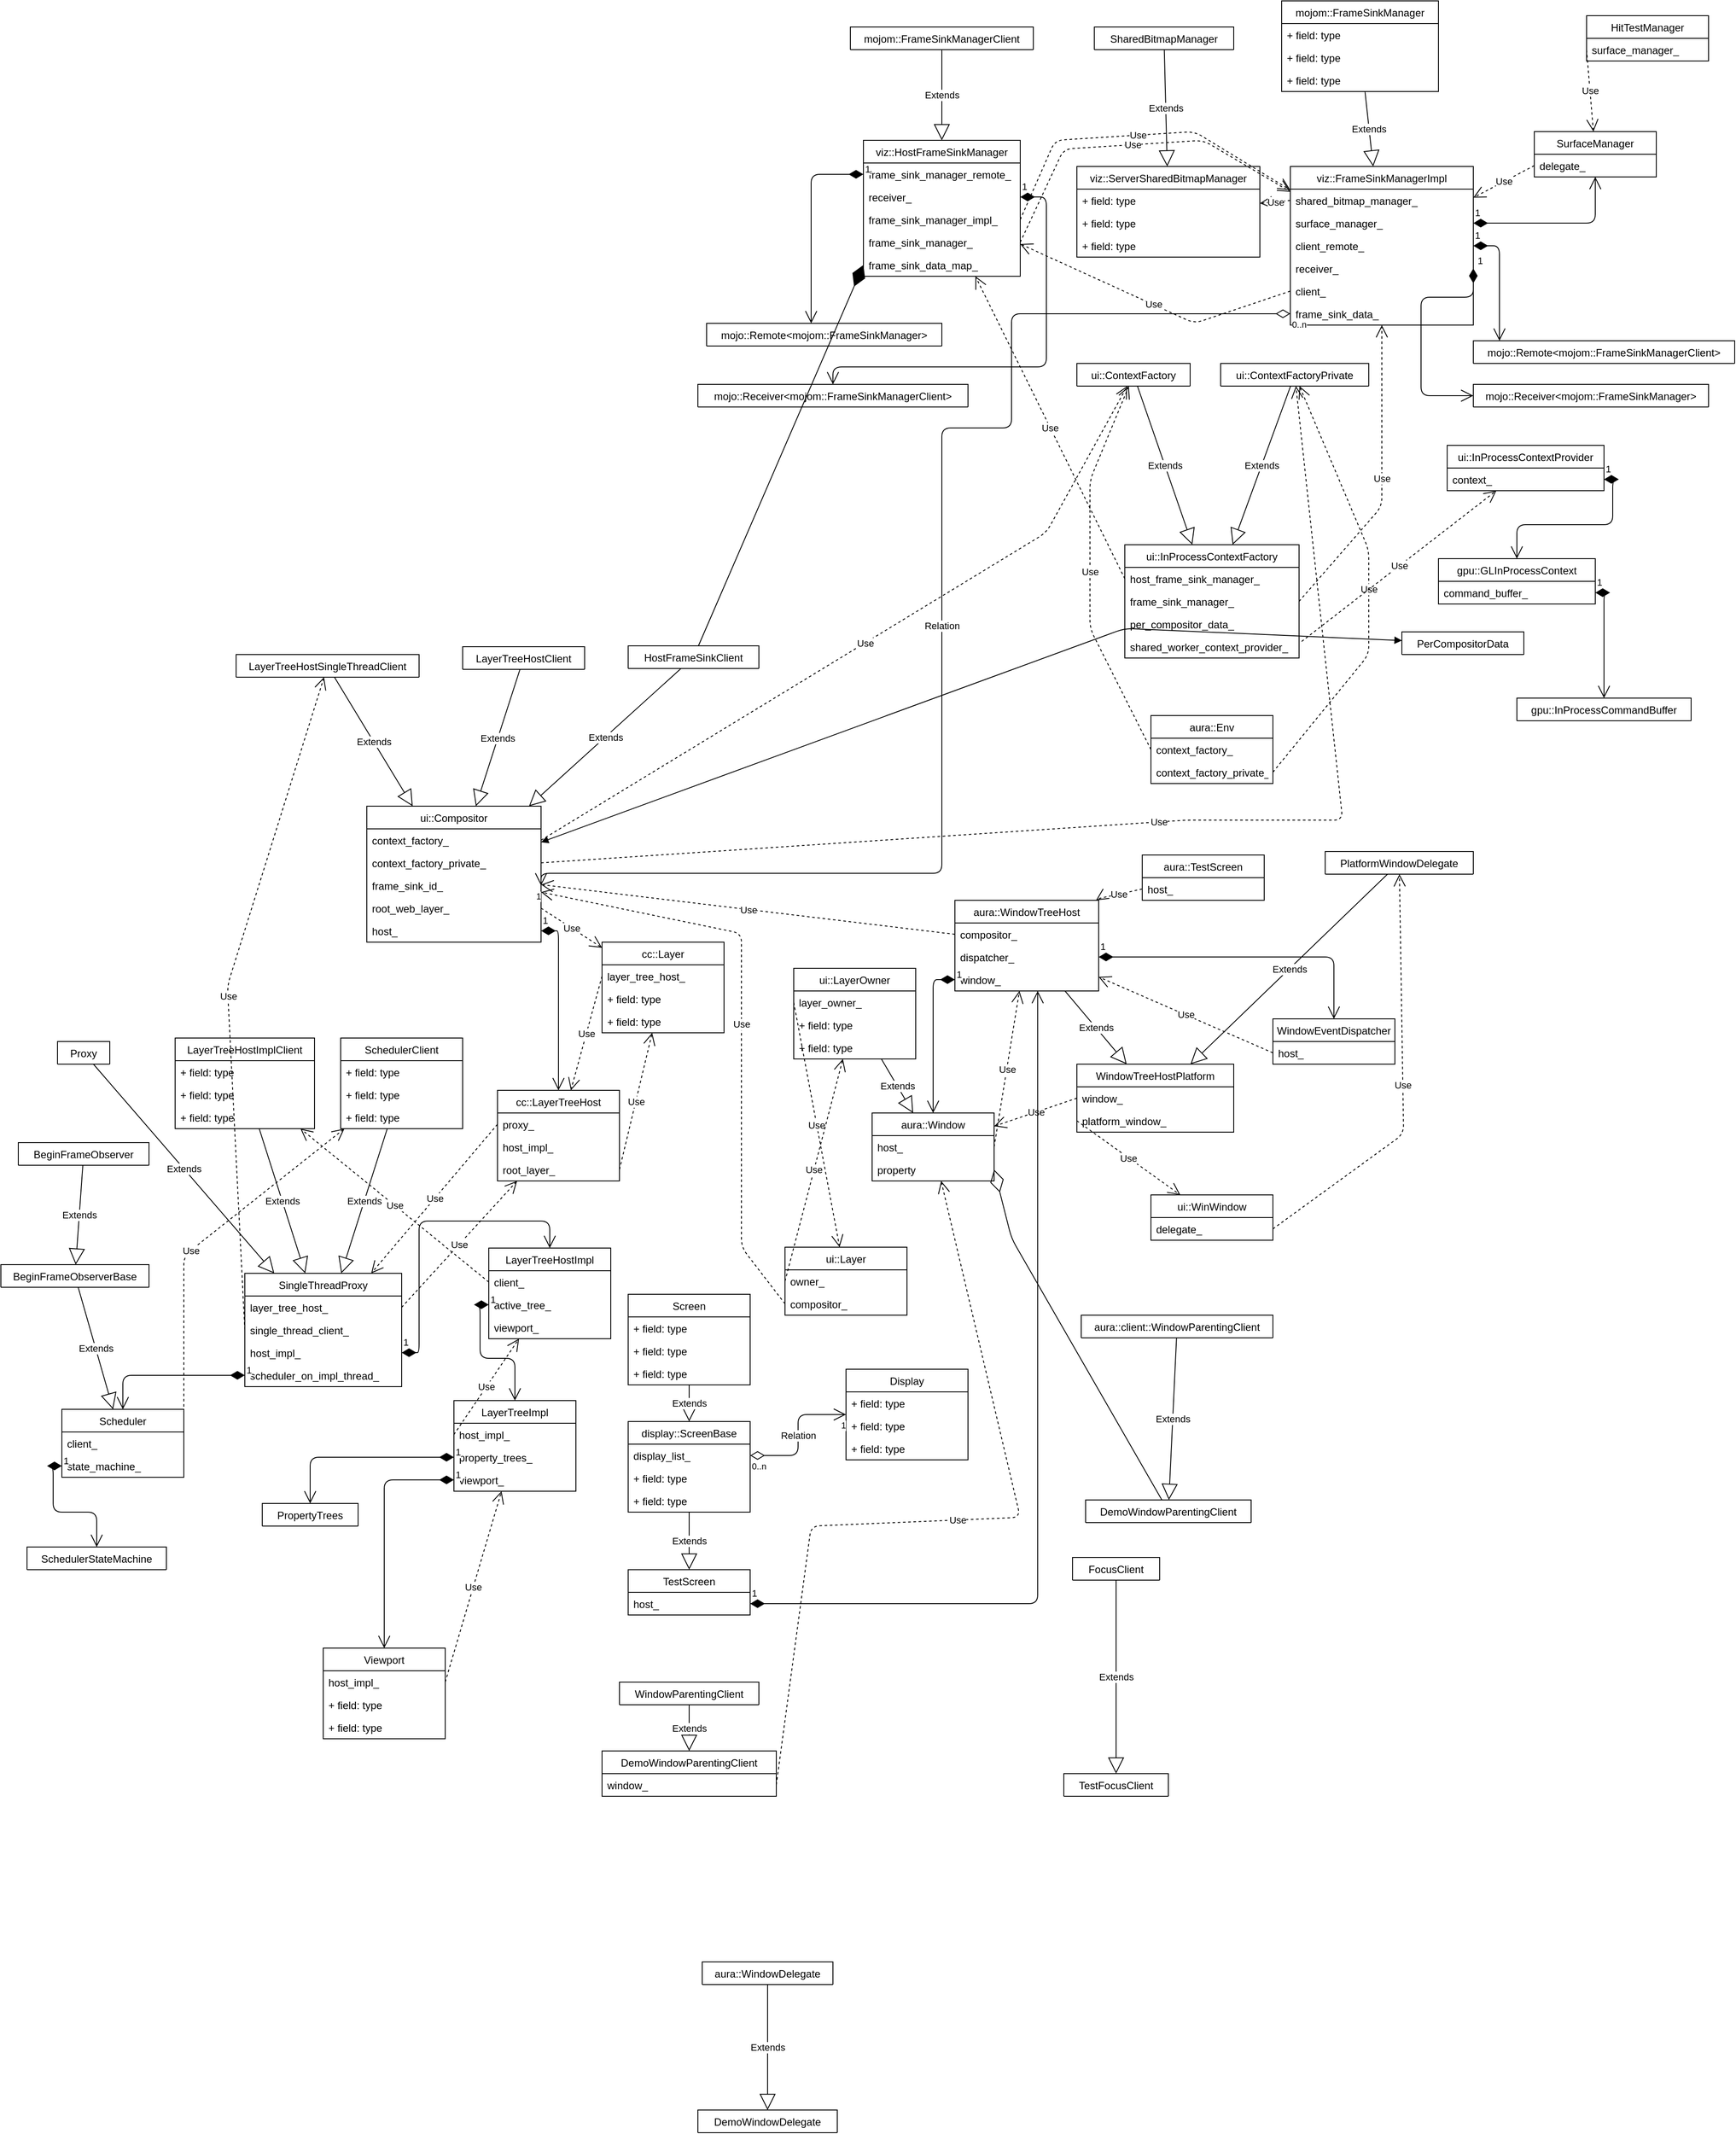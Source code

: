 <mxfile version="12.4.2" type="device" pages="1"><diagram id="h_RpMxRDwELp9P_I8n3J" name="Page-1"><mxGraphModel dx="2772" dy="922" grid="1" gridSize="10" guides="1" tooltips="1" connect="1" arrows="1" fold="1" page="1" pageScale="1" pageWidth="850" pageHeight="1100" math="0" shadow="0"><root><mxCell id="0"/><mxCell id="1" parent="0"/><object label="viz::HostFrameSinkManager" memo="Browser side wrapper of mojom::FrameSinkManager, to be used from the UI thread. Manages frame sinks and is intended to replace all usage of FrameSinkManagerImpl." id="Hy-xhO0p39INtdDYcoDr-1"><mxCell style="swimlane;fontStyle=0;childLayout=stackLayout;horizontal=1;startSize=26;fillColor=none;horizontalStack=0;resizeParent=1;resizeParentMax=0;resizeLast=0;collapsible=1;marginBottom=0;" parent="1" vertex="1"><mxGeometry x="60" y="210" width="180" height="156" as="geometry"/></mxCell></object><mxCell id="Hy-xhO0p39INtdDYcoDr-2" value="frame_sink_manager_remote_" style="text;strokeColor=none;fillColor=none;align=left;verticalAlign=top;spacingLeft=4;spacingRight=4;overflow=hidden;rotatable=0;points=[[0,0.5],[1,0.5]];portConstraint=eastwest;" parent="Hy-xhO0p39INtdDYcoDr-1" vertex="1"><mxGeometry y="26" width="180" height="26" as="geometry"/></mxCell><mxCell id="Hy-xhO0p39INtdDYcoDr-67" value="receiver_" style="text;strokeColor=none;fillColor=none;align=left;verticalAlign=top;spacingLeft=4;spacingRight=4;overflow=hidden;rotatable=0;points=[[0,0.5],[1,0.5]];portConstraint=eastwest;" parent="Hy-xhO0p39INtdDYcoDr-1" vertex="1"><mxGeometry y="52" width="180" height="26" as="geometry"/></mxCell><mxCell id="Hy-xhO0p39INtdDYcoDr-69" value="frame_sink_manager_impl_" style="text;strokeColor=none;fillColor=none;align=left;verticalAlign=top;spacingLeft=4;spacingRight=4;overflow=hidden;rotatable=0;points=[[0,0.5],[1,0.5]];portConstraint=eastwest;" parent="Hy-xhO0p39INtdDYcoDr-1" vertex="1"><mxGeometry y="78" width="180" height="26" as="geometry"/></mxCell><mxCell id="Hy-xhO0p39INtdDYcoDr-71" value="frame_sink_manager_" style="text;strokeColor=none;fillColor=none;align=left;verticalAlign=top;spacingLeft=4;spacingRight=4;overflow=hidden;rotatable=0;points=[[0,0.5],[1,0.5]];portConstraint=eastwest;" parent="Hy-xhO0p39INtdDYcoDr-1" vertex="1"><mxGeometry y="104" width="180" height="26" as="geometry"/></mxCell><object label="frame_sink_data_map_" memo="Per CompositorFrameSink data." id="Hy-xhO0p39INtdDYcoDr-123"><mxCell style="text;strokeColor=none;fillColor=none;align=left;verticalAlign=top;spacingLeft=4;spacingRight=4;overflow=hidden;rotatable=0;points=[[0,0.5],[1,0.5]];portConstraint=eastwest;" parent="Hy-xhO0p39INtdDYcoDr-1" vertex="1"><mxGeometry y="130" width="180" height="26" as="geometry"/></mxCell></object><mxCell id="Hy-xhO0p39INtdDYcoDr-5" value="mojom::FrameSinkManagerClient" style="swimlane;fontStyle=0;childLayout=stackLayout;horizontal=1;startSize=26;fillColor=none;horizontalStack=0;resizeParent=1;resizeParentMax=0;resizeLast=0;collapsible=1;marginBottom=0;" parent="1" vertex="1" collapsed="1"><mxGeometry x="45" y="80" width="210" height="26" as="geometry"><mxRectangle x="50" y="30" width="210" height="104" as="alternateBounds"/></mxGeometry></mxCell><mxCell id="Hy-xhO0p39INtdDYcoDr-6" value="+ field: type" style="text;strokeColor=none;fillColor=none;align=left;verticalAlign=top;spacingLeft=4;spacingRight=4;overflow=hidden;rotatable=0;points=[[0,0.5],[1,0.5]];portConstraint=eastwest;" parent="Hy-xhO0p39INtdDYcoDr-5" vertex="1"><mxGeometry y="26" width="210" height="26" as="geometry"/></mxCell><mxCell id="Hy-xhO0p39INtdDYcoDr-7" value="+ field: type" style="text;strokeColor=none;fillColor=none;align=left;verticalAlign=top;spacingLeft=4;spacingRight=4;overflow=hidden;rotatable=0;points=[[0,0.5],[1,0.5]];portConstraint=eastwest;" parent="Hy-xhO0p39INtdDYcoDr-5" vertex="1"><mxGeometry y="52" width="210" height="26" as="geometry"/></mxCell><mxCell id="Hy-xhO0p39INtdDYcoDr-8" value="+ field: type" style="text;strokeColor=none;fillColor=none;align=left;verticalAlign=top;spacingLeft=4;spacingRight=4;overflow=hidden;rotatable=0;points=[[0,0.5],[1,0.5]];portConstraint=eastwest;" parent="Hy-xhO0p39INtdDYcoDr-5" vertex="1"><mxGeometry y="78" width="210" height="26" as="geometry"/></mxCell><mxCell id="Hy-xhO0p39INtdDYcoDr-10" value="Extends" style="endArrow=block;endSize=16;endFill=0;html=1;" parent="1" source="Hy-xhO0p39INtdDYcoDr-5" target="Hy-xhO0p39INtdDYcoDr-1" edge="1"><mxGeometry width="160" relative="1" as="geometry"><mxPoint x="50" y="340" as="sourcePoint"/><mxPoint x="210" y="340" as="targetPoint"/></mxGeometry></mxCell><object label="viz::ServerSharedBitmapManager" memo="A SharedBitmapManager implementation that lives in-process with the display compositor. It manages mappings from SharedBitmapId to SharedMemory segments. While the returned SharedBitmap is kept alive for a given SharedBitmapId, the backing pixels are guaranteed to remain valid." id="Hy-xhO0p39INtdDYcoDr-11"><mxCell style="swimlane;fontStyle=0;childLayout=stackLayout;horizontal=1;startSize=26;fillColor=none;horizontalStack=0;resizeParent=1;resizeParentMax=0;resizeLast=0;collapsible=1;marginBottom=0;" parent="1" vertex="1"><mxGeometry x="305" y="240" width="210" height="104" as="geometry"/></mxCell></object><mxCell id="Hy-xhO0p39INtdDYcoDr-12" value="+ field: type" style="text;strokeColor=none;fillColor=none;align=left;verticalAlign=top;spacingLeft=4;spacingRight=4;overflow=hidden;rotatable=0;points=[[0,0.5],[1,0.5]];portConstraint=eastwest;" parent="Hy-xhO0p39INtdDYcoDr-11" vertex="1"><mxGeometry y="26" width="210" height="26" as="geometry"/></mxCell><mxCell id="Hy-xhO0p39INtdDYcoDr-13" value="+ field: type" style="text;strokeColor=none;fillColor=none;align=left;verticalAlign=top;spacingLeft=4;spacingRight=4;overflow=hidden;rotatable=0;points=[[0,0.5],[1,0.5]];portConstraint=eastwest;" parent="Hy-xhO0p39INtdDYcoDr-11" vertex="1"><mxGeometry y="52" width="210" height="26" as="geometry"/></mxCell><mxCell id="Hy-xhO0p39INtdDYcoDr-14" value="+ field: type" style="text;strokeColor=none;fillColor=none;align=left;verticalAlign=top;spacingLeft=4;spacingRight=4;overflow=hidden;rotatable=0;points=[[0,0.5],[1,0.5]];portConstraint=eastwest;" parent="Hy-xhO0p39INtdDYcoDr-11" vertex="1"><mxGeometry y="78" width="210" height="26" as="geometry"/></mxCell><mxCell id="Hy-xhO0p39INtdDYcoDr-15" value="SharedBitmapManager" style="swimlane;fontStyle=0;childLayout=stackLayout;horizontal=1;startSize=26;fillColor=none;horizontalStack=0;resizeParent=1;resizeParentMax=0;resizeLast=0;collapsible=1;marginBottom=0;" parent="1" vertex="1" collapsed="1"><mxGeometry x="325" y="80" width="160" height="26" as="geometry"><mxRectangle x="340" y="30" width="140" height="104" as="alternateBounds"/></mxGeometry></mxCell><mxCell id="Hy-xhO0p39INtdDYcoDr-16" value="+ field: type" style="text;strokeColor=none;fillColor=none;align=left;verticalAlign=top;spacingLeft=4;spacingRight=4;overflow=hidden;rotatable=0;points=[[0,0.5],[1,0.5]];portConstraint=eastwest;" parent="Hy-xhO0p39INtdDYcoDr-15" vertex="1"><mxGeometry y="26" width="160" height="26" as="geometry"/></mxCell><mxCell id="Hy-xhO0p39INtdDYcoDr-17" value="+ field: type" style="text;strokeColor=none;fillColor=none;align=left;verticalAlign=top;spacingLeft=4;spacingRight=4;overflow=hidden;rotatable=0;points=[[0,0.5],[1,0.5]];portConstraint=eastwest;" parent="Hy-xhO0p39INtdDYcoDr-15" vertex="1"><mxGeometry y="52" width="160" height="26" as="geometry"/></mxCell><mxCell id="Hy-xhO0p39INtdDYcoDr-18" value="+ field: type" style="text;strokeColor=none;fillColor=none;align=left;verticalAlign=top;spacingLeft=4;spacingRight=4;overflow=hidden;rotatable=0;points=[[0,0.5],[1,0.5]];portConstraint=eastwest;" parent="Hy-xhO0p39INtdDYcoDr-15" vertex="1"><mxGeometry y="78" width="160" height="26" as="geometry"/></mxCell><mxCell id="Hy-xhO0p39INtdDYcoDr-19" value="Extends" style="endArrow=block;endSize=16;endFill=0;html=1;" parent="1" source="Hy-xhO0p39INtdDYcoDr-15" target="Hy-xhO0p39INtdDYcoDr-11" edge="1"><mxGeometry width="160" relative="1" as="geometry"><mxPoint x="163.556" y="144" as="sourcePoint"/><mxPoint x="161.444" y="220" as="targetPoint"/></mxGeometry></mxCell><mxCell id="Hy-xhO0p39INtdDYcoDr-20" value="mojo::Receiver&lt;mojom::FrameSinkManagerClient&gt;" style="swimlane;fontStyle=0;childLayout=stackLayout;horizontal=1;startSize=26;fillColor=none;horizontalStack=0;resizeParent=1;resizeParentMax=0;resizeLast=0;collapsible=1;marginBottom=0;" parent="1" vertex="1" collapsed="1"><mxGeometry x="-130" y="490" width="310" height="26" as="geometry"><mxRectangle x="-90" y="580" width="300" height="104" as="alternateBounds"/></mxGeometry></mxCell><mxCell id="Hy-xhO0p39INtdDYcoDr-21" value="+ field: type" style="text;strokeColor=none;fillColor=none;align=left;verticalAlign=top;spacingLeft=4;spacingRight=4;overflow=hidden;rotatable=0;points=[[0,0.5],[1,0.5]];portConstraint=eastwest;" parent="Hy-xhO0p39INtdDYcoDr-20" vertex="1"><mxGeometry y="26" width="310" height="26" as="geometry"/></mxCell><mxCell id="Hy-xhO0p39INtdDYcoDr-22" value="+ field: type" style="text;strokeColor=none;fillColor=none;align=left;verticalAlign=top;spacingLeft=4;spacingRight=4;overflow=hidden;rotatable=0;points=[[0,0.5],[1,0.5]];portConstraint=eastwest;" parent="Hy-xhO0p39INtdDYcoDr-20" vertex="1"><mxGeometry y="52" width="310" height="26" as="geometry"/></mxCell><mxCell id="Hy-xhO0p39INtdDYcoDr-23" value="+ field: type" style="text;strokeColor=none;fillColor=none;align=left;verticalAlign=top;spacingLeft=4;spacingRight=4;overflow=hidden;rotatable=0;points=[[0,0.5],[1,0.5]];portConstraint=eastwest;" parent="Hy-xhO0p39INtdDYcoDr-20" vertex="1"><mxGeometry y="78" width="310" height="26" as="geometry"/></mxCell><object label="viz::FrameSinkManagerImpl" memo="FrameSinkManagerImpl manages BeginFrame hierarchy. This is the implementation detail for FrameSinkManagerImpl." id="Hy-xhO0p39INtdDYcoDr-25"><mxCell style="swimlane;fontStyle=0;childLayout=stackLayout;horizontal=1;startSize=26;fillColor=none;horizontalStack=0;resizeParent=1;resizeParentMax=0;resizeLast=0;collapsible=1;marginBottom=0;" parent="1" vertex="1"><mxGeometry x="550" y="240" width="210" height="182" as="geometry"/></mxCell></object><mxCell id="Hy-xhO0p39INtdDYcoDr-26" value="shared_bitmap_manager_" style="text;strokeColor=none;fillColor=none;align=left;verticalAlign=top;spacingLeft=4;spacingRight=4;overflow=hidden;rotatable=0;points=[[0,0.5],[1,0.5]];portConstraint=eastwest;" parent="Hy-xhO0p39INtdDYcoDr-25" vertex="1"><mxGeometry y="26" width="210" height="26" as="geometry"/></mxCell><mxCell id="Hy-xhO0p39INtdDYcoDr-27" value="surface_manager_" style="text;strokeColor=none;fillColor=none;align=left;verticalAlign=top;spacingLeft=4;spacingRight=4;overflow=hidden;rotatable=0;points=[[0,0.5],[1,0.5]];portConstraint=eastwest;" parent="Hy-xhO0p39INtdDYcoDr-25" vertex="1"><mxGeometry y="52" width="210" height="26" as="geometry"/></mxCell><mxCell id="Hy-xhO0p39INtdDYcoDr-28" value="client_remote_" style="text;strokeColor=none;fillColor=none;align=left;verticalAlign=top;spacingLeft=4;spacingRight=4;overflow=hidden;rotatable=0;points=[[0,0.5],[1,0.5]];portConstraint=eastwest;" parent="Hy-xhO0p39INtdDYcoDr-25" vertex="1"><mxGeometry y="78" width="210" height="26" as="geometry"/></mxCell><mxCell id="Hy-xhO0p39INtdDYcoDr-55" value="receiver_" style="text;strokeColor=none;fillColor=none;align=left;verticalAlign=top;spacingLeft=4;spacingRight=4;overflow=hidden;rotatable=0;points=[[0,0.5],[1,0.5]];portConstraint=eastwest;" parent="Hy-xhO0p39INtdDYcoDr-25" vertex="1"><mxGeometry y="104" width="210" height="26" as="geometry"/></mxCell><mxCell id="Hy-xhO0p39INtdDYcoDr-73" value="client_" style="text;strokeColor=none;fillColor=none;align=left;verticalAlign=top;spacingLeft=4;spacingRight=4;overflow=hidden;rotatable=0;points=[[0,0.5],[1,0.5]];portConstraint=eastwest;" parent="Hy-xhO0p39INtdDYcoDr-25" vertex="1"><mxGeometry y="130" width="210" height="26" as="geometry"/></mxCell><object label="frame_sink_data_" memo="Contains registered frame sink ids, debug labels and synchronization labels. Map entries will be created when frame sink is registered and destroyed when frame sink is invalidated." id="Hy-xhO0p39INtdDYcoDr-130"><mxCell style="text;strokeColor=none;fillColor=none;align=left;verticalAlign=top;spacingLeft=4;spacingRight=4;overflow=hidden;rotatable=0;points=[[0,0.5],[1,0.5]];portConstraint=eastwest;" parent="Hy-xhO0p39INtdDYcoDr-25" vertex="1"><mxGeometry y="156" width="210" height="26" as="geometry"/></mxCell></object><mxCell id="Hy-xhO0p39INtdDYcoDr-29" value="mojom::FrameSinkManager" style="swimlane;fontStyle=0;childLayout=stackLayout;horizontal=1;startSize=26;fillColor=none;horizontalStack=0;resizeParent=1;resizeParentMax=0;resizeLast=0;collapsible=1;marginBottom=0;" parent="1" vertex="1"><mxGeometry x="540" y="50" width="180" height="104" as="geometry"/></mxCell><mxCell id="Hy-xhO0p39INtdDYcoDr-30" value="+ field: type" style="text;strokeColor=none;fillColor=none;align=left;verticalAlign=top;spacingLeft=4;spacingRight=4;overflow=hidden;rotatable=0;points=[[0,0.5],[1,0.5]];portConstraint=eastwest;" parent="Hy-xhO0p39INtdDYcoDr-29" vertex="1"><mxGeometry y="26" width="180" height="26" as="geometry"/></mxCell><mxCell id="Hy-xhO0p39INtdDYcoDr-31" value="+ field: type" style="text;strokeColor=none;fillColor=none;align=left;verticalAlign=top;spacingLeft=4;spacingRight=4;overflow=hidden;rotatable=0;points=[[0,0.5],[1,0.5]];portConstraint=eastwest;" parent="Hy-xhO0p39INtdDYcoDr-29" vertex="1"><mxGeometry y="52" width="180" height="26" as="geometry"/></mxCell><mxCell id="Hy-xhO0p39INtdDYcoDr-32" value="+ field: type" style="text;strokeColor=none;fillColor=none;align=left;verticalAlign=top;spacingLeft=4;spacingRight=4;overflow=hidden;rotatable=0;points=[[0,0.5],[1,0.5]];portConstraint=eastwest;" parent="Hy-xhO0p39INtdDYcoDr-29" vertex="1"><mxGeometry y="78" width="180" height="26" as="geometry"/></mxCell><mxCell id="Hy-xhO0p39INtdDYcoDr-33" value="Extends" style="endArrow=block;endSize=16;endFill=0;html=1;" parent="1" source="Hy-xhO0p39INtdDYcoDr-29" target="Hy-xhO0p39INtdDYcoDr-25" edge="1"><mxGeometry width="160" relative="1" as="geometry"><mxPoint x="420" y="144" as="sourcePoint"/><mxPoint x="420" y="250" as="targetPoint"/></mxGeometry></mxCell><mxCell id="Hy-xhO0p39INtdDYcoDr-34" value="Use" style="endArrow=open;endSize=12;dashed=1;html=1;exitX=0;exitY=0.5;exitDx=0;exitDy=0;" parent="1" source="Hy-xhO0p39INtdDYcoDr-26" target="Hy-xhO0p39INtdDYcoDr-11" edge="1"><mxGeometry width="160" relative="1" as="geometry"><mxPoint x="-330" y="370" as="sourcePoint"/><mxPoint x="-170" y="370" as="targetPoint"/></mxGeometry></mxCell><mxCell id="Hy-xhO0p39INtdDYcoDr-35" value="SurfaceManager" style="swimlane;fontStyle=0;childLayout=stackLayout;horizontal=1;startSize=26;fillColor=none;horizontalStack=0;resizeParent=1;resizeParentMax=0;resizeLast=0;collapsible=1;marginBottom=0;" parent="1" vertex="1"><mxGeometry x="830" y="200" width="140" height="52" as="geometry"/></mxCell><mxCell id="Hy-xhO0p39INtdDYcoDr-36" value="delegate_" style="text;strokeColor=none;fillColor=none;align=left;verticalAlign=top;spacingLeft=4;spacingRight=4;overflow=hidden;rotatable=0;points=[[0,0.5],[1,0.5]];portConstraint=eastwest;" parent="Hy-xhO0p39INtdDYcoDr-35" vertex="1"><mxGeometry y="26" width="140" height="26" as="geometry"/></mxCell><mxCell id="Hy-xhO0p39INtdDYcoDr-39" value="1" style="endArrow=open;html=1;endSize=12;startArrow=diamondThin;startSize=14;startFill=1;edgeStyle=orthogonalEdgeStyle;align=left;verticalAlign=bottom;exitX=1;exitY=0.5;exitDx=0;exitDy=0;" parent="1" source="Hy-xhO0p39INtdDYcoDr-27" target="Hy-xhO0p39INtdDYcoDr-35" edge="1"><mxGeometry x="-1" y="3" relative="1" as="geometry"><mxPoint x="170" y="420" as="sourcePoint"/><mxPoint x="330" y="420" as="targetPoint"/></mxGeometry></mxCell><mxCell id="Hy-xhO0p39INtdDYcoDr-40" value="HitTestManager" style="swimlane;fontStyle=0;childLayout=stackLayout;horizontal=1;startSize=26;fillColor=none;horizontalStack=0;resizeParent=1;resizeParentMax=0;resizeLast=0;collapsible=1;marginBottom=0;" parent="1" vertex="1"><mxGeometry x="890" y="67" width="140" height="52" as="geometry"/></mxCell><mxCell id="Hy-xhO0p39INtdDYcoDr-41" value="surface_manager_" style="text;strokeColor=none;fillColor=none;align=left;verticalAlign=top;spacingLeft=4;spacingRight=4;overflow=hidden;rotatable=0;points=[[0,0.5],[1,0.5]];portConstraint=eastwest;" parent="Hy-xhO0p39INtdDYcoDr-40" vertex="1"><mxGeometry y="26" width="140" height="26" as="geometry"/></mxCell><mxCell id="Hy-xhO0p39INtdDYcoDr-44" value="Use" style="endArrow=open;endSize=12;dashed=1;html=1;exitX=0;exitY=0.5;exitDx=0;exitDy=0;" parent="1" source="Hy-xhO0p39INtdDYcoDr-36" target="Hy-xhO0p39INtdDYcoDr-25" edge="1"><mxGeometry width="160" relative="1" as="geometry"><mxPoint x="170" y="420" as="sourcePoint"/><mxPoint x="330" y="420" as="targetPoint"/></mxGeometry></mxCell><mxCell id="Hy-xhO0p39INtdDYcoDr-45" value="Use" style="endArrow=open;endSize=12;dashed=1;html=1;exitX=0;exitY=0.5;exitDx=0;exitDy=0;" parent="1" source="Hy-xhO0p39INtdDYcoDr-41" target="Hy-xhO0p39INtdDYcoDr-35" edge="1"><mxGeometry width="160" relative="1" as="geometry"><mxPoint x="840" y="339" as="sourcePoint"/><mxPoint x="770" y="324.2" as="targetPoint"/></mxGeometry></mxCell><mxCell id="Hy-xhO0p39INtdDYcoDr-46" value="mojo::Remote&lt;mojom::FrameSinkManagerClient&gt;" style="swimlane;fontStyle=0;childLayout=stackLayout;horizontal=1;startSize=26;fillColor=none;horizontalStack=0;resizeParent=1;resizeParentMax=0;resizeLast=0;collapsible=1;marginBottom=0;" parent="1" vertex="1" collapsed="1"><mxGeometry x="760" y="440" width="300" height="26" as="geometry"><mxRectangle x="760" y="440" width="310" height="104" as="alternateBounds"/></mxGeometry></mxCell><mxCell id="Hy-xhO0p39INtdDYcoDr-47" value="+ field: type" style="text;strokeColor=none;fillColor=none;align=left;verticalAlign=top;spacingLeft=4;spacingRight=4;overflow=hidden;rotatable=0;points=[[0,0.5],[1,0.5]];portConstraint=eastwest;" parent="Hy-xhO0p39INtdDYcoDr-46" vertex="1"><mxGeometry y="26" width="300" height="26" as="geometry"/></mxCell><mxCell id="Hy-xhO0p39INtdDYcoDr-48" value="+ field: type" style="text;strokeColor=none;fillColor=none;align=left;verticalAlign=top;spacingLeft=4;spacingRight=4;overflow=hidden;rotatable=0;points=[[0,0.5],[1,0.5]];portConstraint=eastwest;" parent="Hy-xhO0p39INtdDYcoDr-46" vertex="1"><mxGeometry y="52" width="300" height="26" as="geometry"/></mxCell><mxCell id="Hy-xhO0p39INtdDYcoDr-49" value="+ field: type" style="text;strokeColor=none;fillColor=none;align=left;verticalAlign=top;spacingLeft=4;spacingRight=4;overflow=hidden;rotatable=0;points=[[0,0.5],[1,0.5]];portConstraint=eastwest;" parent="Hy-xhO0p39INtdDYcoDr-46" vertex="1"><mxGeometry y="78" width="300" height="26" as="geometry"/></mxCell><mxCell id="Hy-xhO0p39INtdDYcoDr-50" value="1" style="endArrow=open;html=1;endSize=12;startArrow=diamondThin;startSize=14;startFill=1;edgeStyle=orthogonalEdgeStyle;align=left;verticalAlign=bottom;exitX=1;exitY=0.5;exitDx=0;exitDy=0;" parent="1" source="Hy-xhO0p39INtdDYcoDr-28" target="Hy-xhO0p39INtdDYcoDr-46" edge="1"><mxGeometry x="-1" y="3" relative="1" as="geometry"><mxPoint x="770" y="315" as="sourcePoint"/><mxPoint x="840" y="352" as="targetPoint"/><Array as="points"><mxPoint x="790" y="331"/></Array></mxGeometry></mxCell><mxCell id="Hy-xhO0p39INtdDYcoDr-51" value="mojo::Receiver&lt;mojom::FrameSinkManager&gt;" style="swimlane;fontStyle=0;childLayout=stackLayout;horizontal=1;startSize=26;fillColor=none;horizontalStack=0;resizeParent=1;resizeParentMax=0;resizeLast=0;collapsible=1;marginBottom=0;" parent="1" vertex="1" collapsed="1"><mxGeometry x="760" y="490" width="270" height="26" as="geometry"><mxRectangle x="760" y="570" width="300" height="104" as="alternateBounds"/></mxGeometry></mxCell><mxCell id="Hy-xhO0p39INtdDYcoDr-52" value="+ field: type" style="text;strokeColor=none;fillColor=none;align=left;verticalAlign=top;spacingLeft=4;spacingRight=4;overflow=hidden;rotatable=0;points=[[0,0.5],[1,0.5]];portConstraint=eastwest;" parent="Hy-xhO0p39INtdDYcoDr-51" vertex="1"><mxGeometry y="26" width="270" height="26" as="geometry"/></mxCell><mxCell id="Hy-xhO0p39INtdDYcoDr-53" value="+ field: type" style="text;strokeColor=none;fillColor=none;align=left;verticalAlign=top;spacingLeft=4;spacingRight=4;overflow=hidden;rotatable=0;points=[[0,0.5],[1,0.5]];portConstraint=eastwest;" parent="Hy-xhO0p39INtdDYcoDr-51" vertex="1"><mxGeometry y="52" width="270" height="26" as="geometry"/></mxCell><mxCell id="Hy-xhO0p39INtdDYcoDr-54" value="+ field: type" style="text;strokeColor=none;fillColor=none;align=left;verticalAlign=top;spacingLeft=4;spacingRight=4;overflow=hidden;rotatable=0;points=[[0,0.5],[1,0.5]];portConstraint=eastwest;" parent="Hy-xhO0p39INtdDYcoDr-51" vertex="1"><mxGeometry y="78" width="270" height="26" as="geometry"/></mxCell><mxCell id="Hy-xhO0p39INtdDYcoDr-56" value="1" style="endArrow=open;html=1;endSize=12;startArrow=diamondThin;startSize=14;startFill=1;edgeStyle=orthogonalEdgeStyle;align=left;verticalAlign=bottom;exitX=1;exitY=0.5;exitDx=0;exitDy=0;" parent="1" source="Hy-xhO0p39INtdDYcoDr-55" target="Hy-xhO0p39INtdDYcoDr-51" edge="1"><mxGeometry x="-1" y="3" relative="1" as="geometry"><mxPoint x="770" y="341" as="sourcePoint"/><mxPoint x="800" y="450" as="targetPoint"/><Array as="points"><mxPoint x="760" y="390"/><mxPoint x="700" y="390"/><mxPoint x="700" y="503"/></Array></mxGeometry></mxCell><mxCell id="Hy-xhO0p39INtdDYcoDr-61" value="mojo::Remote&lt;mojom::FrameSinkManager&gt;" style="swimlane;fontStyle=0;childLayout=stackLayout;horizontal=1;startSize=26;fillColor=none;horizontalStack=0;resizeParent=1;resizeParentMax=0;resizeLast=0;collapsible=1;marginBottom=0;" parent="1" vertex="1" collapsed="1"><mxGeometry x="-120" y="420" width="270" height="26" as="geometry"><mxRectangle x="-120" y="420" width="240" height="104" as="alternateBounds"/></mxGeometry></mxCell><mxCell id="Hy-xhO0p39INtdDYcoDr-62" value="+ field: type" style="text;strokeColor=none;fillColor=none;align=left;verticalAlign=top;spacingLeft=4;spacingRight=4;overflow=hidden;rotatable=0;points=[[0,0.5],[1,0.5]];portConstraint=eastwest;" parent="Hy-xhO0p39INtdDYcoDr-61" vertex="1"><mxGeometry y="26" width="270" height="26" as="geometry"/></mxCell><mxCell id="Hy-xhO0p39INtdDYcoDr-63" value="+ field: type" style="text;strokeColor=none;fillColor=none;align=left;verticalAlign=top;spacingLeft=4;spacingRight=4;overflow=hidden;rotatable=0;points=[[0,0.5],[1,0.5]];portConstraint=eastwest;" parent="Hy-xhO0p39INtdDYcoDr-61" vertex="1"><mxGeometry y="52" width="270" height="26" as="geometry"/></mxCell><mxCell id="Hy-xhO0p39INtdDYcoDr-64" value="+ field: type" style="text;strokeColor=none;fillColor=none;align=left;verticalAlign=top;spacingLeft=4;spacingRight=4;overflow=hidden;rotatable=0;points=[[0,0.5],[1,0.5]];portConstraint=eastwest;" parent="Hy-xhO0p39INtdDYcoDr-61" vertex="1"><mxGeometry y="78" width="270" height="26" as="geometry"/></mxCell><mxCell id="Hy-xhO0p39INtdDYcoDr-66" value="1" style="endArrow=open;html=1;endSize=12;startArrow=diamondThin;startSize=14;startFill=1;edgeStyle=orthogonalEdgeStyle;align=left;verticalAlign=bottom;exitX=1;exitY=0.5;exitDx=0;exitDy=0;" parent="1" target="Hy-xhO0p39INtdDYcoDr-20" edge="1"><mxGeometry x="-1" y="3" relative="1" as="geometry"><mxPoint x="240" y="275" as="sourcePoint"/><mxPoint x="770" y="632" as="targetPoint"/><Array as="points"><mxPoint x="270" y="275"/><mxPoint x="270" y="470"/><mxPoint x="25" y="470"/></Array></mxGeometry></mxCell><mxCell id="Hy-xhO0p39INtdDYcoDr-68" value="1" style="endArrow=open;html=1;endSize=12;startArrow=diamondThin;startSize=14;startFill=1;edgeStyle=orthogonalEdgeStyle;align=left;verticalAlign=bottom;exitX=0;exitY=0.5;exitDx=0;exitDy=0;" parent="1" source="Hy-xhO0p39INtdDYcoDr-2" target="Hy-xhO0p39INtdDYcoDr-61" edge="1"><mxGeometry x="-1" y="3" relative="1" as="geometry"><mxPoint x="250" y="285" as="sourcePoint"/><mxPoint x="220" y="642" as="targetPoint"/><Array as="points"><mxPoint y="249"/></Array></mxGeometry></mxCell><object label="Use" memo="SetLocalManager" id="Hy-xhO0p39INtdDYcoDr-70"><mxCell style="endArrow=open;endSize=12;dashed=1;html=1;exitX=1;exitY=0.5;exitDx=0;exitDy=0;" parent="1" source="Hy-xhO0p39INtdDYcoDr-69" target="Hy-xhO0p39INtdDYcoDr-25" edge="1"><mxGeometry width="160" relative="1" as="geometry"><mxPoint x="840" y="339" as="sourcePoint"/><mxPoint x="770" y="329.4" as="targetPoint"/><Array as="points"><mxPoint x="280" y="210"/><mxPoint x="440" y="200"/></Array></mxGeometry></mxCell></object><object label="Use" memo="SetLocalManager" id="Hy-xhO0p39INtdDYcoDr-72"><mxCell style="endArrow=open;endSize=12;dashed=1;html=1;exitX=1;exitY=0.5;exitDx=0;exitDy=0;" parent="1" source="Hy-xhO0p39INtdDYcoDr-71" target="Hy-xhO0p39INtdDYcoDr-25" edge="1"><mxGeometry width="160" relative="1" as="geometry"><mxPoint x="250" y="311" as="sourcePoint"/><mxPoint x="560" y="263.721" as="targetPoint"/><Array as="points"><mxPoint x="290" y="220"/><mxPoint x="450" y="210"/></Array></mxGeometry></mxCell></object><object label="Use" memo="SetLocalClient" id="Hy-xhO0p39INtdDYcoDr-74"><mxCell style="endArrow=open;endSize=12;dashed=1;html=1;exitX=0;exitY=0.5;exitDx=0;exitDy=0;" parent="1" source="Hy-xhO0p39INtdDYcoDr-73" target="Hy-xhO0p39INtdDYcoDr-1" edge="1"><mxGeometry width="160" relative="1" as="geometry"><mxPoint x="840" y="339" as="sourcePoint"/><mxPoint x="770" y="334.6" as="targetPoint"/><Array as="points"><mxPoint x="440" y="420"/></Array></mxGeometry></mxCell></object><mxCell id="Hy-xhO0p39INtdDYcoDr-75" value="ui::InProcessContextFactory" style="swimlane;fontStyle=0;childLayout=stackLayout;horizontal=1;startSize=26;fillColor=none;horizontalStack=0;resizeParent=1;resizeParentMax=0;resizeLast=0;collapsible=1;marginBottom=0;" parent="1" vertex="1"><mxGeometry x="360" y="674" width="200" height="130" as="geometry"/></mxCell><mxCell id="Hy-xhO0p39INtdDYcoDr-76" value="host_frame_sink_manager_" style="text;strokeColor=none;fillColor=none;align=left;verticalAlign=top;spacingLeft=4;spacingRight=4;overflow=hidden;rotatable=0;points=[[0,0.5],[1,0.5]];portConstraint=eastwest;" parent="Hy-xhO0p39INtdDYcoDr-75" vertex="1"><mxGeometry y="26" width="200" height="26" as="geometry"/></mxCell><mxCell id="Hy-xhO0p39INtdDYcoDr-77" value="frame_sink_manager_" style="text;strokeColor=none;fillColor=none;align=left;verticalAlign=top;spacingLeft=4;spacingRight=4;overflow=hidden;rotatable=0;points=[[0,0.5],[1,0.5]];portConstraint=eastwest;" parent="Hy-xhO0p39INtdDYcoDr-75" vertex="1"><mxGeometry y="52" width="200" height="26" as="geometry"/></mxCell><mxCell id="Hy-xhO0p39INtdDYcoDr-78" value="per_compositor_data_" style="text;strokeColor=none;fillColor=none;align=left;verticalAlign=top;spacingLeft=4;spacingRight=4;overflow=hidden;rotatable=0;points=[[0,0.5],[1,0.5]];portConstraint=eastwest;" parent="Hy-xhO0p39INtdDYcoDr-75" vertex="1"><mxGeometry y="78" width="200" height="26" as="geometry"/></mxCell><mxCell id="mf1FuKnV2PmQ5zvzLMWm-1" value="shared_worker_context_provider_" style="text;strokeColor=none;fillColor=none;align=left;verticalAlign=top;spacingLeft=4;spacingRight=4;overflow=hidden;rotatable=0;points=[[0,0.5],[1,0.5]];portConstraint=eastwest;" parent="Hy-xhO0p39INtdDYcoDr-75" vertex="1"><mxGeometry y="104" width="200" height="26" as="geometry"/></mxCell><object label="ui::ContextFactory" memo="This class abstracts the creation of the 3D context for the compositor. It is a global object." id="Hy-xhO0p39INtdDYcoDr-79"><mxCell style="swimlane;fontStyle=0;childLayout=stackLayout;horizontal=1;startSize=26;fillColor=none;horizontalStack=0;resizeParent=1;resizeParentMax=0;resizeLast=0;collapsible=1;marginBottom=0;" parent="1" vertex="1" collapsed="1"><mxGeometry x="305" y="466" width="130" height="26" as="geometry"><mxRectangle x="305" y="466" width="140" height="104" as="alternateBounds"/></mxGeometry></mxCell></object><mxCell id="Hy-xhO0p39INtdDYcoDr-80" value="+ field: type" style="text;strokeColor=none;fillColor=none;align=left;verticalAlign=top;spacingLeft=4;spacingRight=4;overflow=hidden;rotatable=0;points=[[0,0.5],[1,0.5]];portConstraint=eastwest;" parent="Hy-xhO0p39INtdDYcoDr-79" vertex="1"><mxGeometry y="26" width="130" height="26" as="geometry"/></mxCell><mxCell id="Hy-xhO0p39INtdDYcoDr-81" value="+ field: type" style="text;strokeColor=none;fillColor=none;align=left;verticalAlign=top;spacingLeft=4;spacingRight=4;overflow=hidden;rotatable=0;points=[[0,0.5],[1,0.5]];portConstraint=eastwest;" parent="Hy-xhO0p39INtdDYcoDr-79" vertex="1"><mxGeometry y="52" width="130" height="26" as="geometry"/></mxCell><mxCell id="Hy-xhO0p39INtdDYcoDr-82" value="+ field: type" style="text;strokeColor=none;fillColor=none;align=left;verticalAlign=top;spacingLeft=4;spacingRight=4;overflow=hidden;rotatable=0;points=[[0,0.5],[1,0.5]];portConstraint=eastwest;" parent="Hy-xhO0p39INtdDYcoDr-79" vertex="1"><mxGeometry y="78" width="130" height="26" as="geometry"/></mxCell><mxCell id="Hy-xhO0p39INtdDYcoDr-83" value="Extends" style="endArrow=block;endSize=16;endFill=0;html=1;" parent="1" source="Hy-xhO0p39INtdDYcoDr-79" target="Hy-xhO0p39INtdDYcoDr-75" edge="1"><mxGeometry width="160" relative="1" as="geometry"><mxPoint x="-120" y="750" as="sourcePoint"/><mxPoint x="40" y="750" as="targetPoint"/></mxGeometry></mxCell><object label="ui::ContextFactoryPrivate" memo=" This is privileged interface to the compositor. It is a global object." id="Hy-xhO0p39INtdDYcoDr-84"><mxCell style="swimlane;fontStyle=0;childLayout=stackLayout;horizontal=1;startSize=26;fillColor=none;horizontalStack=0;resizeParent=1;resizeParentMax=0;resizeLast=0;collapsible=1;marginBottom=0;" parent="1" vertex="1" collapsed="1"><mxGeometry x="470" y="466" width="170" height="26" as="geometry"><mxRectangle x="470" y="466" width="170" height="104" as="alternateBounds"/></mxGeometry></mxCell></object><mxCell id="Hy-xhO0p39INtdDYcoDr-85" value="+ field: type" style="text;strokeColor=none;fillColor=none;align=left;verticalAlign=top;spacingLeft=4;spacingRight=4;overflow=hidden;rotatable=0;points=[[0,0.5],[1,0.5]];portConstraint=eastwest;" parent="Hy-xhO0p39INtdDYcoDr-84" vertex="1"><mxGeometry y="26" width="170" height="26" as="geometry"/></mxCell><mxCell id="Hy-xhO0p39INtdDYcoDr-86" value="+ field: type" style="text;strokeColor=none;fillColor=none;align=left;verticalAlign=top;spacingLeft=4;spacingRight=4;overflow=hidden;rotatable=0;points=[[0,0.5],[1,0.5]];portConstraint=eastwest;" parent="Hy-xhO0p39INtdDYcoDr-84" vertex="1"><mxGeometry y="52" width="170" height="26" as="geometry"/></mxCell><mxCell id="Hy-xhO0p39INtdDYcoDr-87" value="+ field: type" style="text;strokeColor=none;fillColor=none;align=left;verticalAlign=top;spacingLeft=4;spacingRight=4;overflow=hidden;rotatable=0;points=[[0,0.5],[1,0.5]];portConstraint=eastwest;" parent="Hy-xhO0p39INtdDYcoDr-84" vertex="1"><mxGeometry y="78" width="170" height="26" as="geometry"/></mxCell><mxCell id="Hy-xhO0p39INtdDYcoDr-88" value="Extends" style="endArrow=block;endSize=16;endFill=0;html=1;" parent="1" source="Hy-xhO0p39INtdDYcoDr-84" target="Hy-xhO0p39INtdDYcoDr-75" edge="1"><mxGeometry width="160" relative="1" as="geometry"><mxPoint x="403.571" y="580" as="sourcePoint"/><mxPoint x="421.429" y="630" as="targetPoint"/></mxGeometry></mxCell><mxCell id="Hy-xhO0p39INtdDYcoDr-89" value="Use" style="endArrow=open;endSize=12;dashed=1;html=1;exitX=0;exitY=0.5;exitDx=0;exitDy=0;" parent="1" source="Hy-xhO0p39INtdDYcoDr-76" target="Hy-xhO0p39INtdDYcoDr-1" edge="1"><mxGeometry width="160" relative="1" as="geometry"><mxPoint x="840" y="339" as="sourcePoint"/><mxPoint x="770" y="334.6" as="targetPoint"/></mxGeometry></mxCell><mxCell id="Hy-xhO0p39INtdDYcoDr-90" value="Use" style="endArrow=open;endSize=12;dashed=1;html=1;exitX=1;exitY=0.5;exitDx=0;exitDy=0;" parent="1" source="Hy-xhO0p39INtdDYcoDr-77" target="Hy-xhO0p39INtdDYcoDr-25" edge="1"><mxGeometry width="160" relative="1" as="geometry"><mxPoint x="370" y="723" as="sourcePoint"/><mxPoint x="191.164" y="350" as="targetPoint"/><Array as="points"><mxPoint x="655" y="630"/></Array></mxGeometry></mxCell><mxCell id="Hy-xhO0p39INtdDYcoDr-91" value="aura::Env" style="swimlane;fontStyle=0;childLayout=stackLayout;horizontal=1;startSize=26;fillColor=none;horizontalStack=0;resizeParent=1;resizeParentMax=0;resizeLast=0;collapsible=1;marginBottom=0;" parent="1" vertex="1"><mxGeometry x="390" y="870" width="140" height="78" as="geometry"/></mxCell><mxCell id="Hy-xhO0p39INtdDYcoDr-92" value="context_factory_" style="text;strokeColor=none;fillColor=none;align=left;verticalAlign=top;spacingLeft=4;spacingRight=4;overflow=hidden;rotatable=0;points=[[0,0.5],[1,0.5]];portConstraint=eastwest;" parent="Hy-xhO0p39INtdDYcoDr-91" vertex="1"><mxGeometry y="26" width="140" height="26" as="geometry"/></mxCell><mxCell id="Hy-xhO0p39INtdDYcoDr-93" value="context_factory_private_" style="text;strokeColor=none;fillColor=none;align=left;verticalAlign=top;spacingLeft=4;spacingRight=4;overflow=hidden;rotatable=0;points=[[0,0.5],[1,0.5]];portConstraint=eastwest;" parent="Hy-xhO0p39INtdDYcoDr-91" vertex="1"><mxGeometry y="52" width="140" height="26" as="geometry"/></mxCell><mxCell id="Hy-xhO0p39INtdDYcoDr-95" value="Use" style="endArrow=open;endSize=12;dashed=1;html=1;exitX=0;exitY=0.5;exitDx=0;exitDy=0;" parent="1" source="Hy-xhO0p39INtdDYcoDr-92" target="Hy-xhO0p39INtdDYcoDr-79" edge="1"><mxGeometry width="160" relative="1" as="geometry"><mxPoint x="570" y="749" as="sourcePoint"/><mxPoint x="665" y="406" as="targetPoint"/><Array as="points"><mxPoint x="320" y="770"/><mxPoint x="320" y="600"/></Array></mxGeometry></mxCell><mxCell id="Hy-xhO0p39INtdDYcoDr-96" value="Use" style="endArrow=open;endSize=12;dashed=1;html=1;exitX=1;exitY=0.5;exitDx=0;exitDy=0;" parent="1" source="Hy-xhO0p39INtdDYcoDr-93" target="Hy-xhO0p39INtdDYcoDr-84" edge="1"><mxGeometry width="160" relative="1" as="geometry"><mxPoint x="400" y="919" as="sourcePoint"/><mxPoint x="350.122" y="580" as="targetPoint"/><Array as="points"><mxPoint x="640" y="800"/><mxPoint x="640" y="680"/></Array></mxGeometry></mxCell><mxCell id="Hy-xhO0p39INtdDYcoDr-97" value="aura::TestScreen" style="swimlane;fontStyle=0;childLayout=stackLayout;horizontal=1;startSize=26;fillColor=none;horizontalStack=0;resizeParent=1;resizeParentMax=0;resizeLast=0;collapsible=1;marginBottom=0;" parent="1" vertex="1"><mxGeometry x="380" y="1030" width="140" height="52" as="geometry"/></mxCell><mxCell id="Hy-xhO0p39INtdDYcoDr-98" value="host_" style="text;strokeColor=none;fillColor=none;align=left;verticalAlign=top;spacingLeft=4;spacingRight=4;overflow=hidden;rotatable=0;points=[[0,0.5],[1,0.5]];portConstraint=eastwest;" parent="Hy-xhO0p39INtdDYcoDr-97" vertex="1"><mxGeometry y="26" width="140" height="26" as="geometry"/></mxCell><object label="aura::WindowTreeHost" memo="WindowTreeHost bridges between a native window and the embedded RootWindow. It provides the accelerated widget and maps events from the native os to aura." id="Hy-xhO0p39INtdDYcoDr-101"><mxCell style="swimlane;fontStyle=0;childLayout=stackLayout;horizontal=1;startSize=26;fillColor=none;horizontalStack=0;resizeParent=1;resizeParentMax=0;resizeLast=0;collapsible=1;marginBottom=0;" parent="1" vertex="1"><mxGeometry x="165" y="1082" width="165" height="104" as="geometry"/></mxCell></object><mxCell id="Hy-xhO0p39INtdDYcoDr-102" value="compositor_" style="text;strokeColor=none;fillColor=none;align=left;verticalAlign=top;spacingLeft=4;spacingRight=4;overflow=hidden;rotatable=0;points=[[0,0.5],[1,0.5]];portConstraint=eastwest;" parent="Hy-xhO0p39INtdDYcoDr-101" vertex="1"><mxGeometry y="26" width="165" height="26" as="geometry"/></mxCell><mxCell id="Hy-xhO0p39INtdDYcoDr-269" value="dispatcher_" style="text;strokeColor=none;fillColor=none;align=left;verticalAlign=top;spacingLeft=4;spacingRight=4;overflow=hidden;rotatable=0;points=[[0,0.5],[1,0.5]];portConstraint=eastwest;" parent="Hy-xhO0p39INtdDYcoDr-101" vertex="1"><mxGeometry y="52" width="165" height="26" as="geometry"/></mxCell><mxCell id="Hy-xhO0p39INtdDYcoDr-271" value="window_" style="text;strokeColor=none;fillColor=none;align=left;verticalAlign=top;spacingLeft=4;spacingRight=4;overflow=hidden;rotatable=0;points=[[0,0.5],[1,0.5]];portConstraint=eastwest;" parent="Hy-xhO0p39INtdDYcoDr-101" vertex="1"><mxGeometry y="78" width="165" height="26" as="geometry"/></mxCell><mxCell id="Hy-xhO0p39INtdDYcoDr-105" value="Use" style="endArrow=open;endSize=12;dashed=1;html=1;exitX=0;exitY=0.5;exitDx=0;exitDy=0;" parent="1" source="Hy-xhO0p39INtdDYcoDr-98" target="Hy-xhO0p39INtdDYcoDr-101" edge="1"><mxGeometry width="160" relative="1" as="geometry"><mxPoint x="400" y="919" as="sourcePoint"/><mxPoint x="350.122" y="580" as="targetPoint"/><Array as="points"><mxPoint x="330" y="1080"/></Array></mxGeometry></mxCell><object label="aura::Window" memo="Aura window implementation. Interesting events are sent to the WindowDelegate." id="Hy-xhO0p39INtdDYcoDr-106"><mxCell style="swimlane;fontStyle=0;childLayout=stackLayout;horizontal=1;startSize=26;fillColor=none;horizontalStack=0;resizeParent=1;resizeParentMax=0;resizeLast=0;collapsible=1;marginBottom=0;" parent="1" vertex="1"><mxGeometry x="70" y="1326" width="140" height="78" as="geometry"/></mxCell></object><mxCell id="Hy-xhO0p39INtdDYcoDr-107" value="host_" style="text;strokeColor=none;fillColor=none;align=left;verticalAlign=top;spacingLeft=4;spacingRight=4;overflow=hidden;rotatable=0;points=[[0,0.5],[1,0.5]];portConstraint=eastwest;" parent="Hy-xhO0p39INtdDYcoDr-106" vertex="1"><mxGeometry y="26" width="140" height="26" as="geometry"/></mxCell><mxCell id="Hy-xhO0p39INtdDYcoDr-108" value="property" style="text;strokeColor=none;fillColor=none;align=left;verticalAlign=top;spacingLeft=4;spacingRight=4;overflow=hidden;rotatable=0;points=[[0,0.5],[1,0.5]];portConstraint=eastwest;" parent="Hy-xhO0p39INtdDYcoDr-106" vertex="1"><mxGeometry y="52" width="140" height="26" as="geometry"/></mxCell><mxCell id="Hy-xhO0p39INtdDYcoDr-110" value="WindowTreeHostPlatform" style="swimlane;fontStyle=0;childLayout=stackLayout;horizontal=1;startSize=26;fillColor=none;horizontalStack=0;resizeParent=1;resizeParentMax=0;resizeLast=0;collapsible=1;marginBottom=0;" parent="1" vertex="1"><mxGeometry x="305" y="1270" width="180" height="78" as="geometry"/></mxCell><mxCell id="Hy-xhO0p39INtdDYcoDr-111" value="window_" style="text;strokeColor=none;fillColor=none;align=left;verticalAlign=top;spacingLeft=4;spacingRight=4;overflow=hidden;rotatable=0;points=[[0,0.5],[1,0.5]];portConstraint=eastwest;" parent="Hy-xhO0p39INtdDYcoDr-110" vertex="1"><mxGeometry y="26" width="180" height="26" as="geometry"/></mxCell><mxCell id="Hy-xhO0p39INtdDYcoDr-112" value="platform_window_" style="text;strokeColor=none;fillColor=none;align=left;verticalAlign=top;spacingLeft=4;spacingRight=4;overflow=hidden;rotatable=0;points=[[0,0.5],[1,0.5]];portConstraint=eastwest;" parent="Hy-xhO0p39INtdDYcoDr-110" vertex="1"><mxGeometry y="52" width="180" height="26" as="geometry"/></mxCell><mxCell id="Hy-xhO0p39INtdDYcoDr-114" value="Extends" style="endArrow=block;endSize=16;endFill=0;html=1;" parent="1" source="Hy-xhO0p39INtdDYcoDr-101" target="Hy-xhO0p39INtdDYcoDr-110" edge="1"><mxGeometry width="160" relative="1" as="geometry"><mxPoint x="406.25" y="580" as="sourcePoint"/><mxPoint x="448.75" y="684" as="targetPoint"/></mxGeometry></mxCell><mxCell id="Hy-xhO0p39INtdDYcoDr-115" value="Use" style="endArrow=open;endSize=12;dashed=1;html=1;exitX=0;exitY=0.5;exitDx=0;exitDy=0;" parent="1" source="Hy-xhO0p39INtdDYcoDr-111" target="Hy-xhO0p39INtdDYcoDr-106" edge="1"><mxGeometry width="160" relative="1" as="geometry"><mxPoint x="390" y="1079" as="sourcePoint"/><mxPoint x="317.778" y="1110" as="targetPoint"/><Array as="points"/></mxGeometry></mxCell><object label="ui::Compositor" memo="Compositor object to take care of GPU painting. A Browser compositor object is responsible for generating the final displayable form of pixels comprising a single widget's contents. It draws an appropriately transformed texture for each transformed view in the widget's view hierarchy." id="Hy-xhO0p39INtdDYcoDr-116"><mxCell style="swimlane;fontStyle=0;childLayout=stackLayout;horizontal=1;startSize=26;fillColor=none;horizontalStack=0;resizeParent=1;resizeParentMax=0;resizeLast=0;collapsible=1;marginBottom=0;" parent="1" vertex="1"><mxGeometry x="-510" y="974" width="200" height="156" as="geometry"/></mxCell></object><mxCell id="Hy-xhO0p39INtdDYcoDr-117" value="context_factory_" style="text;strokeColor=none;fillColor=none;align=left;verticalAlign=top;spacingLeft=4;spacingRight=4;overflow=hidden;rotatable=0;points=[[0,0.5],[1,0.5]];portConstraint=eastwest;" parent="Hy-xhO0p39INtdDYcoDr-116" vertex="1"><mxGeometry y="26" width="200" height="26" as="geometry"/></mxCell><mxCell id="Hy-xhO0p39INtdDYcoDr-118" value="context_factory_private_" style="text;strokeColor=none;fillColor=none;align=left;verticalAlign=top;spacingLeft=4;spacingRight=4;overflow=hidden;rotatable=0;points=[[0,0.5],[1,0.5]];portConstraint=eastwest;" parent="Hy-xhO0p39INtdDYcoDr-116" vertex="1"><mxGeometry y="52" width="200" height="26" as="geometry"/></mxCell><mxCell id="Hy-xhO0p39INtdDYcoDr-119" value="frame_sink_id_" style="text;strokeColor=none;fillColor=none;align=left;verticalAlign=top;spacingLeft=4;spacingRight=4;overflow=hidden;rotatable=0;points=[[0,0.5],[1,0.5]];portConstraint=eastwest;" parent="Hy-xhO0p39INtdDYcoDr-116" vertex="1"><mxGeometry y="78" width="200" height="26" as="geometry"/></mxCell><mxCell id="Hy-xhO0p39INtdDYcoDr-134" value="root_web_layer_" style="text;strokeColor=none;fillColor=none;align=left;verticalAlign=top;spacingLeft=4;spacingRight=4;overflow=hidden;rotatable=0;points=[[0,0.5],[1,0.5]];portConstraint=eastwest;" parent="Hy-xhO0p39INtdDYcoDr-116" vertex="1"><mxGeometry y="104" width="200" height="26" as="geometry"/></mxCell><mxCell id="Hy-xhO0p39INtdDYcoDr-144" value="host_" style="text;strokeColor=none;fillColor=none;align=left;verticalAlign=top;spacingLeft=4;spacingRight=4;overflow=hidden;rotatable=0;points=[[0,0.5],[1,0.5]];portConstraint=eastwest;" parent="Hy-xhO0p39INtdDYcoDr-116" vertex="1"><mxGeometry y="130" width="200" height="26" as="geometry"/></mxCell><object label="Use" memo="CreateCompositor" id="Hy-xhO0p39INtdDYcoDr-120"><mxCell style="endArrow=open;endSize=12;dashed=1;html=1;exitX=0;exitY=0.5;exitDx=0;exitDy=0;" parent="1" source="Hy-xhO0p39INtdDYcoDr-102" target="Hy-xhO0p39INtdDYcoDr-116" edge="1"><mxGeometry width="160" relative="1" as="geometry"><mxPoint x="330" y="1299" as="sourcePoint"/><mxPoint x="210" y="1316.053" as="targetPoint"/><Array as="points"/></mxGeometry></mxCell></object><mxCell id="Hy-xhO0p39INtdDYcoDr-121" value="Use" style="endArrow=open;endSize=12;dashed=1;html=1;exitX=1;exitY=0.5;exitDx=0;exitDy=0;" parent="1" source="Hy-xhO0p39INtdDYcoDr-117" target="Hy-xhO0p39INtdDYcoDr-79" edge="1"><mxGeometry width="160" relative="1" as="geometry"><mxPoint x="190" y="1149" as="sourcePoint"/><mxPoint x="130" y="1122.692" as="targetPoint"/><Array as="points"><mxPoint x="270" y="660"/></Array></mxGeometry></mxCell><mxCell id="Hy-xhO0p39INtdDYcoDr-122" value="Use" style="endArrow=open;endSize=12;dashed=1;html=1;exitX=1;exitY=0.5;exitDx=0;exitDy=0;" parent="1" source="Hy-xhO0p39INtdDYcoDr-118" target="Hy-xhO0p39INtdDYcoDr-84" edge="1"><mxGeometry width="160" relative="1" as="geometry"><mxPoint x="130" y="1079" as="sourcePoint"/><mxPoint x="360.935" y="580" as="targetPoint"/><Array as="points"><mxPoint x="430" y="990"/><mxPoint x="610" y="990"/></Array></mxGeometry></mxCell><mxCell id="Hy-xhO0p39INtdDYcoDr-124" value="" style="endArrow=diamondThin;endFill=1;endSize=24;html=1;entryX=0;entryY=0.5;entryDx=0;entryDy=0;" parent="1" source="Hy-xhO0p39INtdDYcoDr-125" target="Hy-xhO0p39INtdDYcoDr-123" edge="1"><mxGeometry width="160" relative="1" as="geometry"><mxPoint x="-120" y="1390" as="sourcePoint"/><mxPoint x="40" y="1390" as="targetPoint"/></mxGeometry></mxCell><mxCell id="Hy-xhO0p39INtdDYcoDr-125" value="HostFrameSinkClient" style="swimlane;fontStyle=0;childLayout=stackLayout;horizontal=1;startSize=26;fillColor=none;horizontalStack=0;resizeParent=1;resizeParentMax=0;resizeLast=0;collapsible=1;marginBottom=0;" parent="1" vertex="1" collapsed="1"><mxGeometry x="-210" y="790" width="150" height="26" as="geometry"><mxRectangle x="-210" y="790" width="140" height="104" as="alternateBounds"/></mxGeometry></mxCell><mxCell id="Hy-xhO0p39INtdDYcoDr-126" value="+ field: type" style="text;strokeColor=none;fillColor=none;align=left;verticalAlign=top;spacingLeft=4;spacingRight=4;overflow=hidden;rotatable=0;points=[[0,0.5],[1,0.5]];portConstraint=eastwest;" parent="Hy-xhO0p39INtdDYcoDr-125" vertex="1"><mxGeometry y="26" width="150" height="26" as="geometry"/></mxCell><mxCell id="Hy-xhO0p39INtdDYcoDr-127" value="+ field: type" style="text;strokeColor=none;fillColor=none;align=left;verticalAlign=top;spacingLeft=4;spacingRight=4;overflow=hidden;rotatable=0;points=[[0,0.5],[1,0.5]];portConstraint=eastwest;" parent="Hy-xhO0p39INtdDYcoDr-125" vertex="1"><mxGeometry y="52" width="150" height="26" as="geometry"/></mxCell><mxCell id="Hy-xhO0p39INtdDYcoDr-128" value="+ field: type" style="text;strokeColor=none;fillColor=none;align=left;verticalAlign=top;spacingLeft=4;spacingRight=4;overflow=hidden;rotatable=0;points=[[0,0.5],[1,0.5]];portConstraint=eastwest;" parent="Hy-xhO0p39INtdDYcoDr-125" vertex="1"><mxGeometry y="78" width="150" height="26" as="geometry"/></mxCell><mxCell id="Hy-xhO0p39INtdDYcoDr-129" value="Extends" style="endArrow=block;endSize=16;endFill=0;html=1;" parent="1" source="Hy-xhO0p39INtdDYcoDr-125" target="Hy-xhO0p39INtdDYcoDr-116" edge="1"><mxGeometry width="160" relative="1" as="geometry"><mxPoint x="315.467" y="1214" as="sourcePoint"/><mxPoint x="364.533" y="1260" as="targetPoint"/></mxGeometry></mxCell><mxCell id="Hy-xhO0p39INtdDYcoDr-131" value="Relation" style="endArrow=open;html=1;endSize=12;startArrow=diamondThin;startSize=14;startFill=0;edgeStyle=orthogonalEdgeStyle;exitX=0;exitY=0.5;exitDx=0;exitDy=0;entryX=1;entryY=0.5;entryDx=0;entryDy=0;" parent="1" source="Hy-xhO0p39INtdDYcoDr-130" target="Hy-xhO0p39INtdDYcoDr-119" edge="1"><mxGeometry relative="1" as="geometry"><mxPoint x="-130" y="1390" as="sourcePoint"/><mxPoint x="30" y="1390" as="targetPoint"/><Array as="points"><mxPoint x="230" y="409"/><mxPoint x="230" y="540"/><mxPoint x="150" y="540"/><mxPoint x="150" y="1051"/></Array></mxGeometry></mxCell><mxCell id="Hy-xhO0p39INtdDYcoDr-132" value="0..n" style="resizable=0;html=1;align=left;verticalAlign=top;labelBackgroundColor=#ffffff;fontSize=10;" parent="Hy-xhO0p39INtdDYcoDr-131" connectable="0" vertex="1"><mxGeometry x="-1" relative="1" as="geometry"/></mxCell><mxCell id="Hy-xhO0p39INtdDYcoDr-133" value="1" style="resizable=0;html=1;align=right;verticalAlign=top;labelBackgroundColor=#ffffff;fontSize=10;" parent="Hy-xhO0p39INtdDYcoDr-131" connectable="0" vertex="1"><mxGeometry x="1" relative="1" as="geometry"/></mxCell><object label="cc::Layer" memo="Base class for composited layers. Special layer types are derived from this class. Each layer is an independent unit in the compositor, be that for transforming or for content. If a layer has content it can be transformed efficiently without requiring the content to be recreated. Layers form a tree, with each layer having 0 or more children, and a single parent (or none at the root). Layers within the tree, other than the root layer, are kept alive by that tree relationship, with refpointer ownership from parents to children." id="Hy-xhO0p39INtdDYcoDr-135"><mxCell style="swimlane;fontStyle=0;childLayout=stackLayout;horizontal=1;startSize=26;fillColor=none;horizontalStack=0;resizeParent=1;resizeParentMax=0;resizeLast=0;collapsible=1;marginBottom=0;" parent="1" vertex="1"><mxGeometry x="-240" y="1130" width="140" height="104" as="geometry"/></mxCell></object><object label="layer_tree_host_" memo="  // Layer instances have a weak pointer to their LayerTreeHost.&#10;  // This pointer value is nil when a Layer is not in a tree and is&#10;  // updated via SetLayerTreeHost() if a layer moves between trees." id="Hy-xhO0p39INtdDYcoDr-136"><mxCell style="text;strokeColor=none;fillColor=none;align=left;verticalAlign=top;spacingLeft=4;spacingRight=4;overflow=hidden;rotatable=0;points=[[0,0.5],[1,0.5]];portConstraint=eastwest;" parent="Hy-xhO0p39INtdDYcoDr-135" vertex="1"><mxGeometry y="26" width="140" height="26" as="geometry"/></mxCell></object><mxCell id="Hy-xhO0p39INtdDYcoDr-137" value="+ field: type" style="text;strokeColor=none;fillColor=none;align=left;verticalAlign=top;spacingLeft=4;spacingRight=4;overflow=hidden;rotatable=0;points=[[0,0.5],[1,0.5]];portConstraint=eastwest;" parent="Hy-xhO0p39INtdDYcoDr-135" vertex="1"><mxGeometry y="52" width="140" height="26" as="geometry"/></mxCell><mxCell id="Hy-xhO0p39INtdDYcoDr-138" value="+ field: type" style="text;strokeColor=none;fillColor=none;align=left;verticalAlign=top;spacingLeft=4;spacingRight=4;overflow=hidden;rotatable=0;points=[[0,0.5],[1,0.5]];portConstraint=eastwest;" parent="Hy-xhO0p39INtdDYcoDr-135" vertex="1"><mxGeometry y="78" width="140" height="26" as="geometry"/></mxCell><mxCell id="Hy-xhO0p39INtdDYcoDr-139" value="Use" style="endArrow=open;endSize=12;dashed=1;html=1;exitX=1;exitY=0.5;exitDx=0;exitDy=0;" parent="1" source="Hy-xhO0p39INtdDYcoDr-134" target="Hy-xhO0p39INtdDYcoDr-135" edge="1"><mxGeometry width="160" relative="1" as="geometry"><mxPoint x="330" y="1299" as="sourcePoint"/><mxPoint x="210" y="1316.053" as="targetPoint"/><Array as="points"/></mxGeometry></mxCell><mxCell id="Hy-xhO0p39INtdDYcoDr-140" value="cc::LayerTreeHost" style="swimlane;fontStyle=0;childLayout=stackLayout;horizontal=1;startSize=26;fillColor=none;horizontalStack=0;resizeParent=1;resizeParentMax=0;resizeLast=0;collapsible=1;marginBottom=0;" parent="1" vertex="1"><mxGeometry x="-360" y="1300" width="140" height="104" as="geometry"/></mxCell><mxCell id="Hy-xhO0p39INtdDYcoDr-141" value="proxy_" style="text;strokeColor=none;fillColor=none;align=left;verticalAlign=top;spacingLeft=4;spacingRight=4;overflow=hidden;rotatable=0;points=[[0,0.5],[1,0.5]];portConstraint=eastwest;" parent="Hy-xhO0p39INtdDYcoDr-140" vertex="1"><mxGeometry y="26" width="140" height="26" as="geometry"/></mxCell><mxCell id="Hy-xhO0p39INtdDYcoDr-142" value="host_impl_" style="text;strokeColor=none;fillColor=none;align=left;verticalAlign=top;spacingLeft=4;spacingRight=4;overflow=hidden;rotatable=0;points=[[0,0.5],[1,0.5]];portConstraint=eastwest;" parent="Hy-xhO0p39INtdDYcoDr-140" vertex="1"><mxGeometry y="52" width="140" height="26" as="geometry"/></mxCell><mxCell id="Hy-xhO0p39INtdDYcoDr-143" value="root_layer_" style="text;strokeColor=none;fillColor=none;align=left;verticalAlign=top;spacingLeft=4;spacingRight=4;overflow=hidden;rotatable=0;points=[[0,0.5],[1,0.5]];portConstraint=eastwest;" parent="Hy-xhO0p39INtdDYcoDr-140" vertex="1"><mxGeometry y="78" width="140" height="26" as="geometry"/></mxCell><object label="ui::Layer" memo="Layer manages a texture, transform and a set of child Layers. Any View that has enabled layers ends up creating a Layer to manage the texture. A Layer can also be created without a texture, in which case it renders nothing and is simply used as a node in a hierarchy of layers. Coordinate system used in layers is DIP (Density Independent Pixel) coordinates unless explicitly mentioned as pixel coordinates. NOTE: Unlike Views, each Layer does *not* own its child Layers. If you delete a Layer and it has children, the parent of each child Layer is set to NULL, but the children are not deleted." id="Hy-xhO0p39INtdDYcoDr-146"><mxCell style="swimlane;fontStyle=0;childLayout=stackLayout;horizontal=1;startSize=26;fillColor=none;horizontalStack=0;resizeParent=1;resizeParentMax=0;resizeLast=0;collapsible=1;marginBottom=0;" parent="1" vertex="1"><mxGeometry x="-30" y="1480" width="140" height="78" as="geometry"/></mxCell></object><mxCell id="Hy-xhO0p39INtdDYcoDr-147" value="owner_" style="text;strokeColor=none;fillColor=none;align=left;verticalAlign=top;spacingLeft=4;spacingRight=4;overflow=hidden;rotatable=0;points=[[0,0.5],[1,0.5]];portConstraint=eastwest;" parent="Hy-xhO0p39INtdDYcoDr-146" vertex="1"><mxGeometry y="26" width="140" height="26" as="geometry"/></mxCell><mxCell id="Hy-xhO0p39INtdDYcoDr-148" value="compositor_&#10;" style="text;strokeColor=none;fillColor=none;align=left;verticalAlign=top;spacingLeft=4;spacingRight=4;overflow=hidden;rotatable=0;points=[[0,0.5],[1,0.5]];portConstraint=eastwest;" parent="Hy-xhO0p39INtdDYcoDr-146" vertex="1"><mxGeometry y="52" width="140" height="26" as="geometry"/></mxCell><mxCell id="Hy-xhO0p39INtdDYcoDr-150" value="Use" style="endArrow=open;endSize=12;dashed=1;html=1;exitX=1;exitY=0.5;exitDx=0;exitDy=0;" parent="1" source="Hy-xhO0p39INtdDYcoDr-107" target="Hy-xhO0p39INtdDYcoDr-101" edge="1"><mxGeometry width="160" relative="1" as="geometry"><mxPoint x="190" y="1149" as="sourcePoint"/><mxPoint x="130" y="1134.692" as="targetPoint"/><Array as="points"/></mxGeometry></mxCell><mxCell id="Hy-xhO0p39INtdDYcoDr-151" value="ui::WinWindow" style="swimlane;fontStyle=0;childLayout=stackLayout;horizontal=1;startSize=26;fillColor=none;horizontalStack=0;resizeParent=1;resizeParentMax=0;resizeLast=0;collapsible=1;marginBottom=0;" parent="1" vertex="1"><mxGeometry x="390" y="1420" width="140" height="52" as="geometry"/></mxCell><mxCell id="Hy-xhO0p39INtdDYcoDr-152" value="delegate_" style="text;strokeColor=none;fillColor=none;align=left;verticalAlign=top;spacingLeft=4;spacingRight=4;overflow=hidden;rotatable=0;points=[[0,0.5],[1,0.5]];portConstraint=eastwest;" parent="Hy-xhO0p39INtdDYcoDr-151" vertex="1"><mxGeometry y="26" width="140" height="26" as="geometry"/></mxCell><mxCell id="Hy-xhO0p39INtdDYcoDr-155" value="Use" style="endArrow=open;endSize=12;dashed=1;html=1;exitX=0;exitY=0.5;exitDx=0;exitDy=0;" parent="1" source="Hy-xhO0p39INtdDYcoDr-112" target="Hy-xhO0p39INtdDYcoDr-151" edge="1"><mxGeometry width="160" relative="1" as="geometry"><mxPoint x="330" y="1299" as="sourcePoint"/><mxPoint x="210" y="1316.053" as="targetPoint"/><Array as="points"/></mxGeometry></mxCell><mxCell id="Hy-xhO0p39INtdDYcoDr-156" value="TestScreen" style="swimlane;fontStyle=0;childLayout=stackLayout;horizontal=1;startSize=26;fillColor=none;horizontalStack=0;resizeParent=1;resizeParentMax=0;resizeLast=0;collapsible=1;marginBottom=0;" parent="1" vertex="1"><mxGeometry x="-210" y="1850" width="140" height="52" as="geometry"/></mxCell><mxCell id="Hy-xhO0p39INtdDYcoDr-157" value="host_" style="text;strokeColor=none;fillColor=none;align=left;verticalAlign=top;spacingLeft=4;spacingRight=4;overflow=hidden;rotatable=0;points=[[0,0.5],[1,0.5]];portConstraint=eastwest;" parent="Hy-xhO0p39INtdDYcoDr-156" vertex="1"><mxGeometry y="26" width="140" height="26" as="geometry"/></mxCell><object label="display::ScreenBase" memo="Simple screen implementation with a display list." id="Hy-xhO0p39INtdDYcoDr-160"><mxCell style="swimlane;fontStyle=0;childLayout=stackLayout;horizontal=1;startSize=26;fillColor=none;horizontalStack=0;resizeParent=1;resizeParentMax=0;resizeLast=0;collapsible=1;marginBottom=0;" parent="1" vertex="1"><mxGeometry x="-210" y="1680" width="140" height="104" as="geometry"/></mxCell></object><mxCell id="Hy-xhO0p39INtdDYcoDr-161" value="display_list_" style="text;strokeColor=none;fillColor=none;align=left;verticalAlign=top;spacingLeft=4;spacingRight=4;overflow=hidden;rotatable=0;points=[[0,0.5],[1,0.5]];portConstraint=eastwest;" parent="Hy-xhO0p39INtdDYcoDr-160" vertex="1"><mxGeometry y="26" width="140" height="26" as="geometry"/></mxCell><mxCell id="Hy-xhO0p39INtdDYcoDr-162" value="+ field: type" style="text;strokeColor=none;fillColor=none;align=left;verticalAlign=top;spacingLeft=4;spacingRight=4;overflow=hidden;rotatable=0;points=[[0,0.5],[1,0.5]];portConstraint=eastwest;" parent="Hy-xhO0p39INtdDYcoDr-160" vertex="1"><mxGeometry y="52" width="140" height="26" as="geometry"/></mxCell><mxCell id="Hy-xhO0p39INtdDYcoDr-163" value="+ field: type" style="text;strokeColor=none;fillColor=none;align=left;verticalAlign=top;spacingLeft=4;spacingRight=4;overflow=hidden;rotatable=0;points=[[0,0.5],[1,0.5]];portConstraint=eastwest;" parent="Hy-xhO0p39INtdDYcoDr-160" vertex="1"><mxGeometry y="78" width="140" height="26" as="geometry"/></mxCell><mxCell id="Hy-xhO0p39INtdDYcoDr-164" value="Extends" style="endArrow=block;endSize=16;endFill=0;html=1;" parent="1" source="Hy-xhO0p39INtdDYcoDr-160" target="Hy-xhO0p39INtdDYcoDr-156" edge="1"><mxGeometry width="160" relative="1" as="geometry"><mxPoint x="315.467" y="1214" as="sourcePoint"/><mxPoint x="364.533" y="1260" as="targetPoint"/></mxGeometry></mxCell><object label="Screen" memo="A utility class for getting various info about screen size, displays, cursor position, etc. Note that this class does not represent an individual display connected to a computer -- see the Display class for that. A single Screen object exists regardless of the number of connected displays." id="Hy-xhO0p39INtdDYcoDr-165"><mxCell style="swimlane;fontStyle=0;childLayout=stackLayout;horizontal=1;startSize=26;fillColor=none;horizontalStack=0;resizeParent=1;resizeParentMax=0;resizeLast=0;collapsible=1;marginBottom=0;" parent="1" vertex="1"><mxGeometry x="-210" y="1534" width="140" height="104" as="geometry"/></mxCell></object><mxCell id="Hy-xhO0p39INtdDYcoDr-166" value="+ field: type" style="text;strokeColor=none;fillColor=none;align=left;verticalAlign=top;spacingLeft=4;spacingRight=4;overflow=hidden;rotatable=0;points=[[0,0.5],[1,0.5]];portConstraint=eastwest;" parent="Hy-xhO0p39INtdDYcoDr-165" vertex="1"><mxGeometry y="26" width="140" height="26" as="geometry"/></mxCell><mxCell id="Hy-xhO0p39INtdDYcoDr-167" value="+ field: type" style="text;strokeColor=none;fillColor=none;align=left;verticalAlign=top;spacingLeft=4;spacingRight=4;overflow=hidden;rotatable=0;points=[[0,0.5],[1,0.5]];portConstraint=eastwest;" parent="Hy-xhO0p39INtdDYcoDr-165" vertex="1"><mxGeometry y="52" width="140" height="26" as="geometry"/></mxCell><mxCell id="Hy-xhO0p39INtdDYcoDr-168" value="+ field: type" style="text;strokeColor=none;fillColor=none;align=left;verticalAlign=top;spacingLeft=4;spacingRight=4;overflow=hidden;rotatable=0;points=[[0,0.5],[1,0.5]];portConstraint=eastwest;" parent="Hy-xhO0p39INtdDYcoDr-165" vertex="1"><mxGeometry y="78" width="140" height="26" as="geometry"/></mxCell><mxCell id="Hy-xhO0p39INtdDYcoDr-169" value="Extends" style="endArrow=block;endSize=16;endFill=0;html=1;" parent="1" source="Hy-xhO0p39INtdDYcoDr-165" target="Hy-xhO0p39INtdDYcoDr-160" edge="1"><mxGeometry width="160" relative="1" as="geometry"><mxPoint x="-130" y="1794" as="sourcePoint"/><mxPoint x="-130" y="1860" as="targetPoint"/></mxGeometry></mxCell><mxCell id="Hy-xhO0p39INtdDYcoDr-170" value="Display" style="swimlane;fontStyle=0;childLayout=stackLayout;horizontal=1;startSize=26;fillColor=none;horizontalStack=0;resizeParent=1;resizeParentMax=0;resizeLast=0;collapsible=1;marginBottom=0;" parent="1" vertex="1"><mxGeometry x="40" y="1620" width="140" height="104" as="geometry"/></mxCell><mxCell id="Hy-xhO0p39INtdDYcoDr-171" value="+ field: type" style="text;strokeColor=none;fillColor=none;align=left;verticalAlign=top;spacingLeft=4;spacingRight=4;overflow=hidden;rotatable=0;points=[[0,0.5],[1,0.5]];portConstraint=eastwest;" parent="Hy-xhO0p39INtdDYcoDr-170" vertex="1"><mxGeometry y="26" width="140" height="26" as="geometry"/></mxCell><mxCell id="Hy-xhO0p39INtdDYcoDr-172" value="+ field: type" style="text;strokeColor=none;fillColor=none;align=left;verticalAlign=top;spacingLeft=4;spacingRight=4;overflow=hidden;rotatable=0;points=[[0,0.5],[1,0.5]];portConstraint=eastwest;" parent="Hy-xhO0p39INtdDYcoDr-170" vertex="1"><mxGeometry y="52" width="140" height="26" as="geometry"/></mxCell><mxCell id="Hy-xhO0p39INtdDYcoDr-173" value="+ field: type" style="text;strokeColor=none;fillColor=none;align=left;verticalAlign=top;spacingLeft=4;spacingRight=4;overflow=hidden;rotatable=0;points=[[0,0.5],[1,0.5]];portConstraint=eastwest;" parent="Hy-xhO0p39INtdDYcoDr-170" vertex="1"><mxGeometry y="78" width="140" height="26" as="geometry"/></mxCell><mxCell id="Hy-xhO0p39INtdDYcoDr-174" value="Relation" style="endArrow=open;html=1;endSize=12;startArrow=diamondThin;startSize=14;startFill=0;edgeStyle=orthogonalEdgeStyle;exitX=1;exitY=0.5;exitDx=0;exitDy=0;" parent="1" source="Hy-xhO0p39INtdDYcoDr-161" target="Hy-xhO0p39INtdDYcoDr-170" edge="1"><mxGeometry relative="1" as="geometry"><mxPoint x="-210" y="1980" as="sourcePoint"/><mxPoint x="-50" y="1980" as="targetPoint"/></mxGeometry></mxCell><mxCell id="Hy-xhO0p39INtdDYcoDr-175" value="0..n" style="resizable=0;html=1;align=left;verticalAlign=top;labelBackgroundColor=#ffffff;fontSize=10;" parent="Hy-xhO0p39INtdDYcoDr-174" connectable="0" vertex="1"><mxGeometry x="-1" relative="1" as="geometry"/></mxCell><mxCell id="Hy-xhO0p39INtdDYcoDr-176" value="1" style="resizable=0;html=1;align=right;verticalAlign=top;labelBackgroundColor=#ffffff;fontSize=10;" parent="Hy-xhO0p39INtdDYcoDr-174" connectable="0" vertex="1"><mxGeometry x="1" relative="1" as="geometry"/></mxCell><mxCell id="Hy-xhO0p39INtdDYcoDr-177" value="DemoWindowParentingClient" style="swimlane;fontStyle=0;childLayout=stackLayout;horizontal=1;startSize=26;fillColor=none;horizontalStack=0;resizeParent=1;resizeParentMax=0;resizeLast=0;collapsible=1;marginBottom=0;" parent="1" vertex="1" collapsed="1"><mxGeometry x="315" y="1770" width="190" height="26" as="geometry"><mxRectangle x="325" y="1770" width="190" height="104" as="alternateBounds"/></mxGeometry></mxCell><mxCell id="Hy-xhO0p39INtdDYcoDr-178" value="+ field: type" style="text;strokeColor=none;fillColor=none;align=left;verticalAlign=top;spacingLeft=4;spacingRight=4;overflow=hidden;rotatable=0;points=[[0,0.5],[1,0.5]];portConstraint=eastwest;" parent="Hy-xhO0p39INtdDYcoDr-177" vertex="1"><mxGeometry y="26" width="190" height="26" as="geometry"/></mxCell><mxCell id="Hy-xhO0p39INtdDYcoDr-179" value="+ field: type" style="text;strokeColor=none;fillColor=none;align=left;verticalAlign=top;spacingLeft=4;spacingRight=4;overflow=hidden;rotatable=0;points=[[0,0.5],[1,0.5]];portConstraint=eastwest;" parent="Hy-xhO0p39INtdDYcoDr-177" vertex="1"><mxGeometry y="52" width="190" height="26" as="geometry"/></mxCell><mxCell id="Hy-xhO0p39INtdDYcoDr-180" value="+ field: type" style="text;strokeColor=none;fillColor=none;align=left;verticalAlign=top;spacingLeft=4;spacingRight=4;overflow=hidden;rotatable=0;points=[[0,0.5],[1,0.5]];portConstraint=eastwest;" parent="Hy-xhO0p39INtdDYcoDr-177" vertex="1"><mxGeometry y="78" width="190" height="26" as="geometry"/></mxCell><object label="aura::client::WindowParentingClient" memo="Implementations of this object are used to help locate a default parent for NULL-parented Windows." id="Hy-xhO0p39INtdDYcoDr-181"><mxCell style="swimlane;fontStyle=0;childLayout=stackLayout;horizontal=1;startSize=26;fillColor=none;horizontalStack=0;resizeParent=1;resizeParentMax=0;resizeLast=0;collapsible=1;marginBottom=0;" parent="1" vertex="1" collapsed="1"><mxGeometry x="310" y="1558" width="220" height="26" as="geometry"><mxRectangle x="340" y="1560" width="220" height="104" as="alternateBounds"/></mxGeometry></mxCell></object><mxCell id="Hy-xhO0p39INtdDYcoDr-182" value="+ field: type" style="text;strokeColor=none;fillColor=none;align=left;verticalAlign=top;spacingLeft=4;spacingRight=4;overflow=hidden;rotatable=0;points=[[0,0.5],[1,0.5]];portConstraint=eastwest;" parent="Hy-xhO0p39INtdDYcoDr-181" vertex="1"><mxGeometry y="26" width="220" height="26" as="geometry"/></mxCell><mxCell id="Hy-xhO0p39INtdDYcoDr-183" value="+ field: type" style="text;strokeColor=none;fillColor=none;align=left;verticalAlign=top;spacingLeft=4;spacingRight=4;overflow=hidden;rotatable=0;points=[[0,0.5],[1,0.5]];portConstraint=eastwest;" parent="Hy-xhO0p39INtdDYcoDr-181" vertex="1"><mxGeometry y="52" width="220" height="26" as="geometry"/></mxCell><mxCell id="Hy-xhO0p39INtdDYcoDr-184" value="+ field: type" style="text;strokeColor=none;fillColor=none;align=left;verticalAlign=top;spacingLeft=4;spacingRight=4;overflow=hidden;rotatable=0;points=[[0,0.5],[1,0.5]];portConstraint=eastwest;" parent="Hy-xhO0p39INtdDYcoDr-181" vertex="1"><mxGeometry y="78" width="220" height="26" as="geometry"/></mxCell><mxCell id="Hy-xhO0p39INtdDYcoDr-185" value="Extends" style="endArrow=block;endSize=16;endFill=0;html=1;" parent="1" source="Hy-xhO0p39INtdDYcoDr-181" target="Hy-xhO0p39INtdDYcoDr-177" edge="1"><mxGeometry width="160" relative="1" as="geometry"><mxPoint x="-130" y="1648" as="sourcePoint"/><mxPoint x="-130" y="1690" as="targetPoint"/></mxGeometry></mxCell><mxCell id="Hy-xhO0p39INtdDYcoDr-186" value="" style="endArrow=diamondThin;endFill=0;endSize=24;html=1;entryX=1;entryY=0.5;entryDx=0;entryDy=0;" parent="1" source="Hy-xhO0p39INtdDYcoDr-177" target="Hy-xhO0p39INtdDYcoDr-108" edge="1"><mxGeometry width="160" relative="1" as="geometry"><mxPoint x="-210" y="1980" as="sourcePoint"/><mxPoint x="-50" y="1980" as="targetPoint"/><Array as="points"><mxPoint x="230" y="1470"/></Array></mxGeometry></mxCell><object label="DemoWindowDelegate" memo="Trivial WindowDelegate implementation that draws a colored background." id="Hy-xhO0p39INtdDYcoDr-187"><mxCell style="swimlane;fontStyle=0;childLayout=stackLayout;horizontal=1;startSize=26;fillColor=none;horizontalStack=0;resizeParent=1;resizeParentMax=0;resizeLast=0;collapsible=1;marginBottom=0;" parent="1" vertex="1" collapsed="1"><mxGeometry x="-130" y="2470" width="160" height="26" as="geometry"><mxRectangle x="-140" y="2470" width="170" height="104" as="alternateBounds"/></mxGeometry></mxCell></object><mxCell id="Hy-xhO0p39INtdDYcoDr-188" value="+ field: type" style="text;strokeColor=none;fillColor=none;align=left;verticalAlign=top;spacingLeft=4;spacingRight=4;overflow=hidden;rotatable=0;points=[[0,0.5],[1,0.5]];portConstraint=eastwest;" parent="Hy-xhO0p39INtdDYcoDr-187" vertex="1"><mxGeometry y="26" width="160" height="26" as="geometry"/></mxCell><mxCell id="Hy-xhO0p39INtdDYcoDr-189" value="+ field: type" style="text;strokeColor=none;fillColor=none;align=left;verticalAlign=top;spacingLeft=4;spacingRight=4;overflow=hidden;rotatable=0;points=[[0,0.5],[1,0.5]];portConstraint=eastwest;" parent="Hy-xhO0p39INtdDYcoDr-187" vertex="1"><mxGeometry y="52" width="160" height="26" as="geometry"/></mxCell><mxCell id="Hy-xhO0p39INtdDYcoDr-190" value="+ field: type" style="text;strokeColor=none;fillColor=none;align=left;verticalAlign=top;spacingLeft=4;spacingRight=4;overflow=hidden;rotatable=0;points=[[0,0.5],[1,0.5]];portConstraint=eastwest;" parent="Hy-xhO0p39INtdDYcoDr-187" vertex="1"><mxGeometry y="78" width="160" height="26" as="geometry"/></mxCell><object label="aura::WindowDelegate" memo="Delegate interface for aura::Window" id="Hy-xhO0p39INtdDYcoDr-191"><mxCell style="swimlane;fontStyle=0;childLayout=stackLayout;horizontal=1;startSize=26;fillColor=none;horizontalStack=0;resizeParent=1;resizeParentMax=0;resizeLast=0;collapsible=1;marginBottom=0;" parent="1" vertex="1" collapsed="1"><mxGeometry x="-125" y="2300" width="150" height="26" as="geometry"><mxRectangle x="-125" y="2300" width="140" height="104" as="alternateBounds"/></mxGeometry></mxCell></object><mxCell id="Hy-xhO0p39INtdDYcoDr-192" value="+ field: type" style="text;strokeColor=none;fillColor=none;align=left;verticalAlign=top;spacingLeft=4;spacingRight=4;overflow=hidden;rotatable=0;points=[[0,0.5],[1,0.5]];portConstraint=eastwest;" parent="Hy-xhO0p39INtdDYcoDr-191" vertex="1"><mxGeometry y="26" width="150" height="26" as="geometry"/></mxCell><mxCell id="Hy-xhO0p39INtdDYcoDr-193" value="+ field: type" style="text;strokeColor=none;fillColor=none;align=left;verticalAlign=top;spacingLeft=4;spacingRight=4;overflow=hidden;rotatable=0;points=[[0,0.5],[1,0.5]];portConstraint=eastwest;" parent="Hy-xhO0p39INtdDYcoDr-191" vertex="1"><mxGeometry y="52" width="150" height="26" as="geometry"/></mxCell><mxCell id="Hy-xhO0p39INtdDYcoDr-194" value="+ field: type" style="text;strokeColor=none;fillColor=none;align=left;verticalAlign=top;spacingLeft=4;spacingRight=4;overflow=hidden;rotatable=0;points=[[0,0.5],[1,0.5]];portConstraint=eastwest;" parent="Hy-xhO0p39INtdDYcoDr-191" vertex="1"><mxGeometry y="78" width="150" height="26" as="geometry"/></mxCell><mxCell id="Hy-xhO0p39INtdDYcoDr-195" value="Extends" style="endArrow=block;endSize=16;endFill=0;html=1;" parent="1" source="Hy-xhO0p39INtdDYcoDr-191" target="Hy-xhO0p39INtdDYcoDr-187" edge="1"><mxGeometry width="160" relative="1" as="geometry"><mxPoint x="339.526" y="1684" as="sourcePoint"/><mxPoint x="330.474" y="1770" as="targetPoint"/></mxGeometry></mxCell><mxCell id="Hy-xhO0p39INtdDYcoDr-196" value="ui::LayerOwner" style="swimlane;fontStyle=0;childLayout=stackLayout;horizontal=1;startSize=26;fillColor=none;horizontalStack=0;resizeParent=1;resizeParentMax=0;resizeLast=0;collapsible=1;marginBottom=0;" parent="1" vertex="1"><mxGeometry x="-20" y="1160" width="140" height="104" as="geometry"/></mxCell><mxCell id="Hy-xhO0p39INtdDYcoDr-197" value="layer_owner_" style="text;strokeColor=none;fillColor=none;align=left;verticalAlign=top;spacingLeft=4;spacingRight=4;overflow=hidden;rotatable=0;points=[[0,0.5],[1,0.5]];portConstraint=eastwest;" parent="Hy-xhO0p39INtdDYcoDr-196" vertex="1"><mxGeometry y="26" width="140" height="26" as="geometry"/></mxCell><mxCell id="Hy-xhO0p39INtdDYcoDr-198" value="+ field: type" style="text;strokeColor=none;fillColor=none;align=left;verticalAlign=top;spacingLeft=4;spacingRight=4;overflow=hidden;rotatable=0;points=[[0,0.5],[1,0.5]];portConstraint=eastwest;" parent="Hy-xhO0p39INtdDYcoDr-196" vertex="1"><mxGeometry y="52" width="140" height="26" as="geometry"/></mxCell><mxCell id="Hy-xhO0p39INtdDYcoDr-199" value="+ field: type" style="text;strokeColor=none;fillColor=none;align=left;verticalAlign=top;spacingLeft=4;spacingRight=4;overflow=hidden;rotatable=0;points=[[0,0.5],[1,0.5]];portConstraint=eastwest;" parent="Hy-xhO0p39INtdDYcoDr-196" vertex="1"><mxGeometry y="78" width="140" height="26" as="geometry"/></mxCell><mxCell id="Hy-xhO0p39INtdDYcoDr-200" value="Extends" style="endArrow=block;endSize=16;endFill=0;html=1;" parent="1" source="Hy-xhO0p39INtdDYcoDr-196" target="Hy-xhO0p39INtdDYcoDr-106" edge="1"><mxGeometry width="160" relative="1" as="geometry"><mxPoint x="-76.591" y="984" as="sourcePoint"/><mxPoint x="-100.114" y="1030" as="targetPoint"/></mxGeometry></mxCell><mxCell id="Hy-xhO0p39INtdDYcoDr-201" value="Use" style="endArrow=open;endSize=12;dashed=1;html=1;exitX=0;exitY=0.5;exitDx=0;exitDy=0;" parent="1" source="Hy-xhO0p39INtdDYcoDr-197" target="Hy-xhO0p39INtdDYcoDr-146" edge="1"><mxGeometry width="160" relative="1" as="geometry"><mxPoint x="220" y="1359" as="sourcePoint"/><mxPoint x="249.442" y="1214" as="targetPoint"/><Array as="points"/></mxGeometry></mxCell><mxCell id="Hy-xhO0p39INtdDYcoDr-202" value="Use" style="endArrow=open;endSize=12;dashed=1;html=1;exitX=0;exitY=0.5;exitDx=0;exitDy=0;" parent="1" source="Hy-xhO0p39INtdDYcoDr-147" target="Hy-xhO0p39INtdDYcoDr-196" edge="1"><mxGeometry width="160" relative="1" as="geometry"><mxPoint x="-30" y="1209" as="sourcePoint"/><mxPoint x="59.788" y="1440" as="targetPoint"/><Array as="points"/></mxGeometry></mxCell><object label="LayerTreeHostClient" memo="A LayerTreeHost is bound to a LayerTreeHostClient. The main rendering loop (in ProxyMain or SingleThreadProxy) calls methods on the LayerTreeHost, which then handles them and also calls into the equivalent methods on its LayerTreeHostClient when applicable. One important example of a LayerTreeHostClient is (via additional indirections) Blink." id="Hy-xhO0p39INtdDYcoDr-203"><mxCell style="swimlane;fontStyle=0;childLayout=stackLayout;horizontal=1;startSize=26;fillColor=none;horizontalStack=0;resizeParent=1;resizeParentMax=0;resizeLast=0;collapsible=1;marginBottom=0;" parent="1" vertex="1" collapsed="1"><mxGeometry x="-400" y="791" width="140" height="26" as="geometry"><mxRectangle x="-400" y="791" width="170" height="104" as="alternateBounds"/></mxGeometry></mxCell></object><mxCell id="Hy-xhO0p39INtdDYcoDr-204" value="+ field: type" style="text;strokeColor=none;fillColor=none;align=left;verticalAlign=top;spacingLeft=4;spacingRight=4;overflow=hidden;rotatable=0;points=[[0,0.5],[1,0.5]];portConstraint=eastwest;" parent="Hy-xhO0p39INtdDYcoDr-203" vertex="1"><mxGeometry y="26" width="140" height="26" as="geometry"/></mxCell><mxCell id="Hy-xhO0p39INtdDYcoDr-205" value="+ field: type" style="text;strokeColor=none;fillColor=none;align=left;verticalAlign=top;spacingLeft=4;spacingRight=4;overflow=hidden;rotatable=0;points=[[0,0.5],[1,0.5]];portConstraint=eastwest;" parent="Hy-xhO0p39INtdDYcoDr-203" vertex="1"><mxGeometry y="52" width="140" height="26" as="geometry"/></mxCell><mxCell id="Hy-xhO0p39INtdDYcoDr-206" value="+ field: type" style="text;strokeColor=none;fillColor=none;align=left;verticalAlign=top;spacingLeft=4;spacingRight=4;overflow=hidden;rotatable=0;points=[[0,0.5],[1,0.5]];portConstraint=eastwest;" parent="Hy-xhO0p39INtdDYcoDr-203" vertex="1"><mxGeometry y="78" width="140" height="26" as="geometry"/></mxCell><mxCell id="Hy-xhO0p39INtdDYcoDr-207" value="Extends" style="endArrow=block;endSize=16;endFill=0;html=1;" parent="1" source="Hy-xhO0p39INtdDYcoDr-203" target="Hy-xhO0p39INtdDYcoDr-116" edge="1"><mxGeometry width="160" relative="1" as="geometry"><mxPoint x="-145.918" y="904" as="sourcePoint"/><mxPoint x="-166.122" y="970" as="targetPoint"/></mxGeometry></mxCell><mxCell id="Hy-xhO0p39INtdDYcoDr-208" value="SingleThreadProxy" style="swimlane;fontStyle=0;childLayout=stackLayout;horizontal=1;startSize=26;fillColor=none;horizontalStack=0;resizeParent=1;resizeParentMax=0;resizeLast=0;collapsible=1;marginBottom=0;" parent="1" vertex="1"><mxGeometry x="-650" y="1510" width="180" height="130" as="geometry"/></mxCell><mxCell id="Hy-xhO0p39INtdDYcoDr-209" value="layer_tree_host_" style="text;strokeColor=none;fillColor=none;align=left;verticalAlign=top;spacingLeft=4;spacingRight=4;overflow=hidden;rotatable=0;points=[[0,0.5],[1,0.5]];portConstraint=eastwest;" parent="Hy-xhO0p39INtdDYcoDr-208" vertex="1"><mxGeometry y="26" width="180" height="26" as="geometry"/></mxCell><mxCell id="Hy-xhO0p39INtdDYcoDr-210" value="single_thread_client_" style="text;strokeColor=none;fillColor=none;align=left;verticalAlign=top;spacingLeft=4;spacingRight=4;overflow=hidden;rotatable=0;points=[[0,0.5],[1,0.5]];portConstraint=eastwest;" parent="Hy-xhO0p39INtdDYcoDr-208" vertex="1"><mxGeometry y="52" width="180" height="26" as="geometry"/></mxCell><object label="host_impl_" memo="Used on the Thread, but checked on main thread during initialization/shutdown." id="Hy-xhO0p39INtdDYcoDr-211"><mxCell style="text;strokeColor=none;fillColor=none;align=left;verticalAlign=top;spacingLeft=4;spacingRight=4;overflow=hidden;rotatable=0;points=[[0,0.5],[1,0.5]];portConstraint=eastwest;" parent="Hy-xhO0p39INtdDYcoDr-208" vertex="1"><mxGeometry y="78" width="180" height="26" as="geometry"/></mxCell></object><object label="scheduler_on_impl_thread_" memo="Accessed from both threads" id="mwTHLKcnpFigcQWmPavt-7"><mxCell style="text;strokeColor=none;fillColor=none;align=left;verticalAlign=top;spacingLeft=4;spacingRight=4;overflow=hidden;rotatable=0;points=[[0,0.5],[1,0.5]];portConstraint=eastwest;" parent="Hy-xhO0p39INtdDYcoDr-208" vertex="1"><mxGeometry y="104" width="180" height="26" as="geometry"/></mxCell></object><mxCell id="Hy-xhO0p39INtdDYcoDr-212" value="Use" style="endArrow=open;endSize=12;dashed=1;html=1;exitX=1;exitY=0.5;exitDx=0;exitDy=0;" parent="1" source="Hy-xhO0p39INtdDYcoDr-209" target="Hy-xhO0p39INtdDYcoDr-140" edge="1"><mxGeometry width="160" relative="1" as="geometry"><mxPoint x="-300" y="1127" as="sourcePoint"/><mxPoint x="-300" y="1274" as="targetPoint"/><Array as="points"/></mxGeometry></mxCell><mxCell id="Hy-xhO0p39INtdDYcoDr-213" value="LayerTreeHostSingleThreadClient" style="swimlane;fontStyle=0;childLayout=stackLayout;horizontal=1;startSize=26;fillColor=none;horizontalStack=0;resizeParent=1;resizeParentMax=0;resizeLast=0;collapsible=1;marginBottom=0;" parent="1" vertex="1" collapsed="1"><mxGeometry x="-660" y="800" width="210" height="26" as="geometry"><mxRectangle x="-660" y="800" width="220" height="104" as="alternateBounds"/></mxGeometry></mxCell><mxCell id="Hy-xhO0p39INtdDYcoDr-214" value="+ field: type" style="text;strokeColor=none;fillColor=none;align=left;verticalAlign=top;spacingLeft=4;spacingRight=4;overflow=hidden;rotatable=0;points=[[0,0.5],[1,0.5]];portConstraint=eastwest;" parent="Hy-xhO0p39INtdDYcoDr-213" vertex="1"><mxGeometry y="26" width="210" height="26" as="geometry"/></mxCell><mxCell id="Hy-xhO0p39INtdDYcoDr-215" value="+ field: type" style="text;strokeColor=none;fillColor=none;align=left;verticalAlign=top;spacingLeft=4;spacingRight=4;overflow=hidden;rotatable=0;points=[[0,0.5],[1,0.5]];portConstraint=eastwest;" parent="Hy-xhO0p39INtdDYcoDr-213" vertex="1"><mxGeometry y="52" width="210" height="26" as="geometry"/></mxCell><mxCell id="Hy-xhO0p39INtdDYcoDr-216" value="+ field: type" style="text;strokeColor=none;fillColor=none;align=left;verticalAlign=top;spacingLeft=4;spacingRight=4;overflow=hidden;rotatable=0;points=[[0,0.5],[1,0.5]];portConstraint=eastwest;" parent="Hy-xhO0p39INtdDYcoDr-213" vertex="1"><mxGeometry y="78" width="210" height="26" as="geometry"/></mxCell><mxCell id="Hy-xhO0p39INtdDYcoDr-217" value="Extends" style="endArrow=block;endSize=16;endFill=0;html=1;" parent="1" source="Hy-xhO0p39INtdDYcoDr-213" target="Hy-xhO0p39INtdDYcoDr-116" edge="1"><mxGeometry width="160" relative="1" as="geometry"><mxPoint x="-328.636" y="905" as="sourcePoint"/><mxPoint x="-364.545" y="984" as="targetPoint"/></mxGeometry></mxCell><mxCell id="Hy-xhO0p39INtdDYcoDr-218" value="Use" style="endArrow=open;endSize=12;dashed=1;html=1;exitX=0;exitY=0.5;exitDx=0;exitDy=0;" parent="1" source="Hy-xhO0p39INtdDYcoDr-210" target="Hy-xhO0p39INtdDYcoDr-213" edge="1"><mxGeometry width="160" relative="1" as="geometry"><mxPoint x="-480" y="1285" as="sourcePoint"/><mxPoint x="-370" y="1310.056" as="targetPoint"/><Array as="points"><mxPoint x="-670" y="1180"/></Array></mxGeometry></mxCell><mxCell id="Hy-xhO0p39INtdDYcoDr-219" value="Proxy" style="swimlane;fontStyle=0;childLayout=stackLayout;horizontal=1;startSize=26;fillColor=none;horizontalStack=0;resizeParent=1;resizeParentMax=0;resizeLast=0;collapsible=1;marginBottom=0;" parent="1" vertex="1" collapsed="1"><mxGeometry x="-865" y="1244" width="60" height="26" as="geometry"><mxRectangle x="-900" y="1222" width="140" height="104" as="alternateBounds"/></mxGeometry></mxCell><mxCell id="Hy-xhO0p39INtdDYcoDr-220" value="+ field: type" style="text;strokeColor=none;fillColor=none;align=left;verticalAlign=top;spacingLeft=4;spacingRight=4;overflow=hidden;rotatable=0;points=[[0,0.5],[1,0.5]];portConstraint=eastwest;" parent="Hy-xhO0p39INtdDYcoDr-219" vertex="1"><mxGeometry y="26" width="60" height="26" as="geometry"/></mxCell><mxCell id="Hy-xhO0p39INtdDYcoDr-221" value="+ field: type" style="text;strokeColor=none;fillColor=none;align=left;verticalAlign=top;spacingLeft=4;spacingRight=4;overflow=hidden;rotatable=0;points=[[0,0.5],[1,0.5]];portConstraint=eastwest;" parent="Hy-xhO0p39INtdDYcoDr-219" vertex="1"><mxGeometry y="52" width="60" height="26" as="geometry"/></mxCell><mxCell id="Hy-xhO0p39INtdDYcoDr-222" value="+ field: type" style="text;strokeColor=none;fillColor=none;align=left;verticalAlign=top;spacingLeft=4;spacingRight=4;overflow=hidden;rotatable=0;points=[[0,0.5],[1,0.5]];portConstraint=eastwest;" parent="Hy-xhO0p39INtdDYcoDr-219" vertex="1"><mxGeometry y="78" width="60" height="26" as="geometry"/></mxCell><mxCell id="Hy-xhO0p39INtdDYcoDr-223" value="Extends" style="endArrow=block;endSize=16;endFill=0;html=1;" parent="1" source="Hy-xhO0p39INtdDYcoDr-219" target="Hy-xhO0p39INtdDYcoDr-208" edge="1"><mxGeometry width="160" relative="1" as="geometry"><mxPoint x="-503.6" y="914" as="sourcePoint"/><mxPoint x="-454.6" y="984" as="targetPoint"/></mxGeometry></mxCell><object label="LayerTreeHostImplClient" memo="LayerTreeHost-&gt;Proxy callback interface." id="Hy-xhO0p39INtdDYcoDr-224"><mxCell style="swimlane;fontStyle=0;childLayout=stackLayout;horizontal=1;startSize=26;fillColor=none;horizontalStack=0;resizeParent=1;resizeParentMax=0;resizeLast=0;collapsible=1;marginBottom=0;" parent="1" vertex="1"><mxGeometry x="-730" y="1240" width="160" height="104" as="geometry"/></mxCell></object><mxCell id="Hy-xhO0p39INtdDYcoDr-225" value="+ field: type" style="text;strokeColor=none;fillColor=none;align=left;verticalAlign=top;spacingLeft=4;spacingRight=4;overflow=hidden;rotatable=0;points=[[0,0.5],[1,0.5]];portConstraint=eastwest;" parent="Hy-xhO0p39INtdDYcoDr-224" vertex="1"><mxGeometry y="26" width="160" height="26" as="geometry"/></mxCell><mxCell id="Hy-xhO0p39INtdDYcoDr-226" value="+ field: type" style="text;strokeColor=none;fillColor=none;align=left;verticalAlign=top;spacingLeft=4;spacingRight=4;overflow=hidden;rotatable=0;points=[[0,0.5],[1,0.5]];portConstraint=eastwest;" parent="Hy-xhO0p39INtdDYcoDr-224" vertex="1"><mxGeometry y="52" width="160" height="26" as="geometry"/></mxCell><mxCell id="Hy-xhO0p39INtdDYcoDr-227" value="+ field: type" style="text;strokeColor=none;fillColor=none;align=left;verticalAlign=top;spacingLeft=4;spacingRight=4;overflow=hidden;rotatable=0;points=[[0,0.5],[1,0.5]];portConstraint=eastwest;" parent="Hy-xhO0p39INtdDYcoDr-224" vertex="1"><mxGeometry y="78" width="160" height="26" as="geometry"/></mxCell><mxCell id="Hy-xhO0p39INtdDYcoDr-228" value="Extends" style="endArrow=block;endSize=16;endFill=0;html=1;" parent="1" source="Hy-xhO0p39INtdDYcoDr-224" target="Hy-xhO0p39INtdDYcoDr-208" edge="1"><mxGeometry width="160" relative="1" as="geometry"><mxPoint x="-672.222" y="1337" as="sourcePoint"/><mxPoint x="-617.778" y="1386" as="targetPoint"/></mxGeometry></mxCell><mxCell id="Hy-xhO0p39INtdDYcoDr-229" value="SchedulerClient" style="swimlane;fontStyle=0;childLayout=stackLayout;horizontal=1;startSize=26;fillColor=none;horizontalStack=0;resizeParent=1;resizeParentMax=0;resizeLast=0;collapsible=1;marginBottom=0;" parent="1" vertex="1"><mxGeometry x="-540" y="1240" width="140" height="104" as="geometry"/></mxCell><mxCell id="Hy-xhO0p39INtdDYcoDr-230" value="+ field: type" style="text;strokeColor=none;fillColor=none;align=left;verticalAlign=top;spacingLeft=4;spacingRight=4;overflow=hidden;rotatable=0;points=[[0,0.5],[1,0.5]];portConstraint=eastwest;" parent="Hy-xhO0p39INtdDYcoDr-229" vertex="1"><mxGeometry y="26" width="140" height="26" as="geometry"/></mxCell><mxCell id="Hy-xhO0p39INtdDYcoDr-231" value="+ field: type" style="text;strokeColor=none;fillColor=none;align=left;verticalAlign=top;spacingLeft=4;spacingRight=4;overflow=hidden;rotatable=0;points=[[0,0.5],[1,0.5]];portConstraint=eastwest;" parent="Hy-xhO0p39INtdDYcoDr-229" vertex="1"><mxGeometry y="52" width="140" height="26" as="geometry"/></mxCell><mxCell id="Hy-xhO0p39INtdDYcoDr-232" value="+ field: type" style="text;strokeColor=none;fillColor=none;align=left;verticalAlign=top;spacingLeft=4;spacingRight=4;overflow=hidden;rotatable=0;points=[[0,0.5],[1,0.5]];portConstraint=eastwest;" parent="Hy-xhO0p39INtdDYcoDr-229" vertex="1"><mxGeometry y="78" width="140" height="26" as="geometry"/></mxCell><mxCell id="Hy-xhO0p39INtdDYcoDr-233" value="Extends" style="endArrow=block;endSize=16;endFill=0;html=1;" parent="1" source="Hy-xhO0p39INtdDYcoDr-229" target="Hy-xhO0p39INtdDYcoDr-208" edge="1"><mxGeometry width="160" relative="1" as="geometry"><mxPoint x="-626.519" y="1354" as="sourcePoint"/><mxPoint x="-583.481" y="1520" as="targetPoint"/></mxGeometry></mxCell><mxCell id="Hy-xhO0p39INtdDYcoDr-234" value="Use" style="endArrow=open;endSize=12;dashed=1;html=1;exitX=0;exitY=0.5;exitDx=0;exitDy=0;" parent="1" source="Hy-xhO0p39INtdDYcoDr-141" target="Hy-xhO0p39INtdDYcoDr-208" edge="1"><mxGeometry width="160" relative="1" as="geometry"><mxPoint x="-500" y="1559" as="sourcePoint"/><mxPoint x="-338.071" y="1414" as="targetPoint"/><Array as="points"/></mxGeometry></mxCell><object label="LayerTreeHostImpl" memo="LayerTreeHostImpl owns the LayerImpl trees as well as associated rendering state." id="Hy-xhO0p39INtdDYcoDr-235"><mxCell style="swimlane;fontStyle=0;childLayout=stackLayout;horizontal=1;startSize=26;fillColor=none;horizontalStack=0;resizeParent=1;resizeParentMax=0;resizeLast=0;collapsible=1;marginBottom=0;" parent="1" vertex="1"><mxGeometry x="-370" y="1481" width="140" height="104" as="geometry"/></mxCell></object><mxCell id="Hy-xhO0p39INtdDYcoDr-236" value="client_" style="text;strokeColor=none;fillColor=none;align=left;verticalAlign=top;spacingLeft=4;spacingRight=4;overflow=hidden;rotatable=0;points=[[0,0.5],[1,0.5]];portConstraint=eastwest;" parent="Hy-xhO0p39INtdDYcoDr-235" vertex="1"><mxGeometry y="26" width="140" height="26" as="geometry"/></mxCell><object label="active_tree_" memo="Tree currently being drawn." id="Hy-xhO0p39INtdDYcoDr-237"><mxCell style="text;strokeColor=none;fillColor=none;align=left;verticalAlign=top;spacingLeft=4;spacingRight=4;overflow=hidden;rotatable=0;points=[[0,0.5],[1,0.5]];portConstraint=eastwest;" parent="Hy-xhO0p39INtdDYcoDr-235" vertex="1"><mxGeometry y="52" width="140" height="26" as="geometry"/></mxCell></object><mxCell id="Hy-xhO0p39INtdDYcoDr-238" value="viewport_" style="text;strokeColor=none;fillColor=none;align=left;verticalAlign=top;spacingLeft=4;spacingRight=4;overflow=hidden;rotatable=0;points=[[0,0.5],[1,0.5]];portConstraint=eastwest;" parent="Hy-xhO0p39INtdDYcoDr-235" vertex="1"><mxGeometry y="78" width="140" height="26" as="geometry"/></mxCell><mxCell id="Hy-xhO0p39INtdDYcoDr-239" value="Use" style="endArrow=open;endSize=12;dashed=1;html=1;exitX=0;exitY=0.5;exitDx=0;exitDy=0;" parent="1" source="Hy-xhO0p39INtdDYcoDr-236" target="Hy-xhO0p39INtdDYcoDr-224" edge="1"><mxGeometry width="160" relative="1" as="geometry"><mxPoint x="-500" y="1559" as="sourcePoint"/><mxPoint x="-338.071" y="1414" as="targetPoint"/><Array as="points"/></mxGeometry></mxCell><mxCell id="Hy-xhO0p39INtdDYcoDr-240" value="LayerTreeImpl" style="swimlane;fontStyle=0;childLayout=stackLayout;horizontal=1;startSize=26;fillColor=none;horizontalStack=0;resizeParent=1;resizeParentMax=0;resizeLast=0;collapsible=1;marginBottom=0;" parent="1" vertex="1"><mxGeometry x="-410" y="1656" width="140" height="104" as="geometry"/></mxCell><mxCell id="Hy-xhO0p39INtdDYcoDr-241" value="host_impl_" style="text;strokeColor=none;fillColor=none;align=left;verticalAlign=top;spacingLeft=4;spacingRight=4;overflow=hidden;rotatable=0;points=[[0,0.5],[1,0.5]];portConstraint=eastwest;" parent="Hy-xhO0p39INtdDYcoDr-240" vertex="1"><mxGeometry y="26" width="140" height="26" as="geometry"/></mxCell><mxCell id="Hy-xhO0p39INtdDYcoDr-242" value="property_trees_" style="text;strokeColor=none;fillColor=none;align=left;verticalAlign=top;spacingLeft=4;spacingRight=4;overflow=hidden;rotatable=0;points=[[0,0.5],[1,0.5]];portConstraint=eastwest;" parent="Hy-xhO0p39INtdDYcoDr-240" vertex="1"><mxGeometry y="52" width="140" height="26" as="geometry"/></mxCell><mxCell id="Hy-xhO0p39INtdDYcoDr-243" value="viewport_" style="text;strokeColor=none;fillColor=none;align=left;verticalAlign=top;spacingLeft=4;spacingRight=4;overflow=hidden;rotatable=0;points=[[0,0.5],[1,0.5]];portConstraint=eastwest;" parent="Hy-xhO0p39INtdDYcoDr-240" vertex="1"><mxGeometry y="78" width="140" height="26" as="geometry"/></mxCell><mxCell id="Hy-xhO0p39INtdDYcoDr-244" value="Use" style="endArrow=open;endSize=12;dashed=1;html=1;exitX=0;exitY=0.5;exitDx=0;exitDy=0;" parent="1" source="Hy-xhO0p39INtdDYcoDr-241" target="Hy-xhO0p39INtdDYcoDr-235" edge="1"><mxGeometry width="160" relative="1" as="geometry"><mxPoint x="-360" y="1530" as="sourcePoint"/><mxPoint x="-576.14" y="1354" as="targetPoint"/><Array as="points"/></mxGeometry></mxCell><mxCell id="Hy-xhO0p39INtdDYcoDr-245" value="PropertyTrees" style="swimlane;fontStyle=0;childLayout=stackLayout;horizontal=1;startSize=26;fillColor=none;horizontalStack=0;resizeParent=1;resizeParentMax=0;resizeLast=0;collapsible=1;marginBottom=0;" parent="1" vertex="1" collapsed="1"><mxGeometry x="-630" y="1774" width="110" height="26" as="geometry"><mxRectangle x="-590" y="1784" width="140" height="104" as="alternateBounds"/></mxGeometry></mxCell><mxCell id="Hy-xhO0p39INtdDYcoDr-246" value="+ field: type" style="text;strokeColor=none;fillColor=none;align=left;verticalAlign=top;spacingLeft=4;spacingRight=4;overflow=hidden;rotatable=0;points=[[0,0.5],[1,0.5]];portConstraint=eastwest;" parent="Hy-xhO0p39INtdDYcoDr-245" vertex="1"><mxGeometry y="26" width="110" height="26" as="geometry"/></mxCell><mxCell id="Hy-xhO0p39INtdDYcoDr-247" value="+ field: type" style="text;strokeColor=none;fillColor=none;align=left;verticalAlign=top;spacingLeft=4;spacingRight=4;overflow=hidden;rotatable=0;points=[[0,0.5],[1,0.5]];portConstraint=eastwest;" parent="Hy-xhO0p39INtdDYcoDr-245" vertex="1"><mxGeometry y="52" width="110" height="26" as="geometry"/></mxCell><mxCell id="Hy-xhO0p39INtdDYcoDr-248" value="+ field: type" style="text;strokeColor=none;fillColor=none;align=left;verticalAlign=top;spacingLeft=4;spacingRight=4;overflow=hidden;rotatable=0;points=[[0,0.5],[1,0.5]];portConstraint=eastwest;" parent="Hy-xhO0p39INtdDYcoDr-245" vertex="1"><mxGeometry y="78" width="110" height="26" as="geometry"/></mxCell><mxCell id="Hy-xhO0p39INtdDYcoDr-249" value="1" style="endArrow=open;html=1;endSize=12;startArrow=diamondThin;startSize=14;startFill=1;edgeStyle=orthogonalEdgeStyle;align=left;verticalAlign=bottom;exitX=0;exitY=0.5;exitDx=0;exitDy=0;" parent="1" source="Hy-xhO0p39INtdDYcoDr-242" target="Hy-xhO0p39INtdDYcoDr-245" edge="1"><mxGeometry x="-1" y="3" relative="1" as="geometry"><mxPoint x="-720" y="2200" as="sourcePoint"/><mxPoint x="-560" y="2200" as="targetPoint"/></mxGeometry></mxCell><mxCell id="Hy-xhO0p39INtdDYcoDr-250" value="1" style="endArrow=open;html=1;endSize=12;startArrow=diamondThin;startSize=14;startFill=1;edgeStyle=orthogonalEdgeStyle;align=left;verticalAlign=bottom;exitX=0;exitY=0.5;exitDx=0;exitDy=0;" parent="1" source="Hy-xhO0p39INtdDYcoDr-237" target="Hy-xhO0p39INtdDYcoDr-240" edge="1"><mxGeometry x="-1" y="3" relative="1" as="geometry"><mxPoint x="-410" y="1725" as="sourcePoint"/><mxPoint x="-510" y="1794" as="targetPoint"/></mxGeometry></mxCell><object label="Viewport" memo="Encapsulates gesture handling logic on the viewport layers. The &quot;viewport&quot; is made up of two scrolling layers, the inner viewport (visual) and the outer viewport (layout) scroll layers. These layers have different scroll bubbling behavior from the rest of the layer tree which is encoded in this class. When performing any kind of scroll operations on either the inner or outer scroll node, they must be done using this class. Typically, the outer viewport's scroll node will be used in the scroll chain to represent a full viewport scroll (i.e. one that will use this class to scroll both inner and outer viewports, as appropriate). However, in some situations (see comments in LayerTreeHostImpl::GetNodeToScroll) we may wish to scroll only the inner viewport. In that case, the inner viewport is used in the scroll chain, but we should still scroll using this class." id="Hy-xhO0p39INtdDYcoDr-251"><mxCell style="swimlane;fontStyle=0;childLayout=stackLayout;horizontal=1;startSize=26;fillColor=none;horizontalStack=0;resizeParent=1;resizeParentMax=0;resizeLast=0;collapsible=1;marginBottom=0;" parent="1" vertex="1"><mxGeometry x="-560" y="1940" width="140" height="104" as="geometry"/></mxCell></object><mxCell id="Hy-xhO0p39INtdDYcoDr-252" value="host_impl_" style="text;strokeColor=none;fillColor=none;align=left;verticalAlign=top;spacingLeft=4;spacingRight=4;overflow=hidden;rotatable=0;points=[[0,0.5],[1,0.5]];portConstraint=eastwest;" parent="Hy-xhO0p39INtdDYcoDr-251" vertex="1"><mxGeometry y="26" width="140" height="26" as="geometry"/></mxCell><mxCell id="Hy-xhO0p39INtdDYcoDr-253" value="+ field: type" style="text;strokeColor=none;fillColor=none;align=left;verticalAlign=top;spacingLeft=4;spacingRight=4;overflow=hidden;rotatable=0;points=[[0,0.5],[1,0.5]];portConstraint=eastwest;" parent="Hy-xhO0p39INtdDYcoDr-251" vertex="1"><mxGeometry y="52" width="140" height="26" as="geometry"/></mxCell><mxCell id="Hy-xhO0p39INtdDYcoDr-254" value="+ field: type" style="text;strokeColor=none;fillColor=none;align=left;verticalAlign=top;spacingLeft=4;spacingRight=4;overflow=hidden;rotatable=0;points=[[0,0.5],[1,0.5]];portConstraint=eastwest;" parent="Hy-xhO0p39INtdDYcoDr-251" vertex="1"><mxGeometry y="78" width="140" height="26" as="geometry"/></mxCell><mxCell id="Hy-xhO0p39INtdDYcoDr-255" value="1" style="endArrow=open;html=1;endSize=12;startArrow=diamondThin;startSize=14;startFill=1;edgeStyle=orthogonalEdgeStyle;align=left;verticalAlign=bottom;exitX=0;exitY=0.5;exitDx=0;exitDy=0;" parent="1" source="Hy-xhO0p39INtdDYcoDr-243" target="Hy-xhO0p39INtdDYcoDr-251" edge="1"><mxGeometry x="-1" y="3" relative="1" as="geometry"><mxPoint x="-410" y="1725" as="sourcePoint"/><mxPoint x="-510" y="1794" as="targetPoint"/></mxGeometry></mxCell><mxCell id="Hy-xhO0p39INtdDYcoDr-256" value="Use" style="endArrow=open;endSize=12;dashed=1;html=1;exitX=1;exitY=0.5;exitDx=0;exitDy=0;" parent="1" source="Hy-xhO0p39INtdDYcoDr-252" target="Hy-xhO0p39INtdDYcoDr-240" edge="1"><mxGeometry width="160" relative="1" as="geometry"><mxPoint x="-500" y="1559" as="sourcePoint"/><mxPoint x="-338.071" y="1414" as="targetPoint"/><Array as="points"/></mxGeometry></mxCell><mxCell id="Hy-xhO0p39INtdDYcoDr-258" value="1" style="endArrow=open;html=1;endSize=12;startArrow=diamondThin;startSize=14;startFill=1;edgeStyle=orthogonalEdgeStyle;align=left;verticalAlign=bottom;exitX=1;exitY=0.5;exitDx=0;exitDy=0;" parent="1" source="Hy-xhO0p39INtdDYcoDr-211" target="Hy-xhO0p39INtdDYcoDr-235" edge="1"><mxGeometry x="-1" y="3" relative="1" as="geometry"><mxPoint x="-360" y="1556" as="sourcePoint"/><mxPoint x="-330" y="1666" as="targetPoint"/><Array as="points"><mxPoint x="-450" y="1601"/><mxPoint x="-450" y="1450"/><mxPoint x="-300" y="1450"/></Array></mxGeometry></mxCell><mxCell id="Hy-xhO0p39INtdDYcoDr-260" value="1" style="endArrow=open;html=1;endSize=12;startArrow=diamondThin;startSize=14;startFill=1;edgeStyle=orthogonalEdgeStyle;align=left;verticalAlign=bottom;exitX=1;exitY=0.5;exitDx=0;exitDy=0;" parent="1" source="Hy-xhO0p39INtdDYcoDr-144" target="Hy-xhO0p39INtdDYcoDr-140" edge="1"><mxGeometry x="-1" y="3" relative="1" as="geometry"><mxPoint x="-360" y="1556" as="sourcePoint"/><mxPoint x="-330" y="1666" as="targetPoint"/></mxGeometry></mxCell><mxCell id="Hy-xhO0p39INtdDYcoDr-261" value="Use" style="endArrow=open;endSize=12;dashed=1;html=1;exitX=1;exitY=0.5;exitDx=0;exitDy=0;" parent="1" source="Hy-xhO0p39INtdDYcoDr-143" target="Hy-xhO0p39INtdDYcoDr-135" edge="1"><mxGeometry width="160" relative="1" as="geometry"><mxPoint x="-300" y="1101" as="sourcePoint"/><mxPoint x="-230" y="1146.5" as="targetPoint"/><Array as="points"/></mxGeometry></mxCell><mxCell id="Hy-xhO0p39INtdDYcoDr-262" value="Use" style="endArrow=open;endSize=12;dashed=1;html=1;exitX=0;exitY=0.5;exitDx=0;exitDy=0;" parent="1" source="Hy-xhO0p39INtdDYcoDr-136" target="Hy-xhO0p39INtdDYcoDr-140" edge="1"><mxGeometry width="160" relative="1" as="geometry"><mxPoint x="-300" y="1101" as="sourcePoint"/><mxPoint x="-230" y="1146.5" as="targetPoint"/><Array as="points"/></mxGeometry></mxCell><object label="WindowEventDispatcher" memo="WindowEventDispatcher orchestrates event dispatch within a window tree owned by WindowTreeHost. WTH also owns the WED. TODO(beng): In progress, remove functionality not directly related to event dispatch." id="Hy-xhO0p39INtdDYcoDr-264"><mxCell style="swimlane;fontStyle=0;childLayout=stackLayout;horizontal=1;startSize=26;fillColor=none;horizontalStack=0;resizeParent=1;resizeParentMax=0;resizeLast=0;collapsible=1;marginBottom=0;" parent="1" vertex="1"><mxGeometry x="530" y="1218" width="140" height="52" as="geometry"/></mxCell></object><mxCell id="Hy-xhO0p39INtdDYcoDr-265" value="host_" style="text;strokeColor=none;fillColor=none;align=left;verticalAlign=top;spacingLeft=4;spacingRight=4;overflow=hidden;rotatable=0;points=[[0,0.5],[1,0.5]];portConstraint=eastwest;" parent="Hy-xhO0p39INtdDYcoDr-264" vertex="1"><mxGeometry y="26" width="140" height="26" as="geometry"/></mxCell><mxCell id="Hy-xhO0p39INtdDYcoDr-268" value="1" style="endArrow=open;html=1;endSize=12;startArrow=diamondThin;startSize=14;startFill=1;edgeStyle=orthogonalEdgeStyle;align=left;verticalAlign=bottom;exitX=1;exitY=0.5;exitDx=0;exitDy=0;" parent="1" source="Hy-xhO0p39INtdDYcoDr-269" target="Hy-xhO0p39INtdDYcoDr-264" edge="1"><mxGeometry x="-1" y="3" relative="1" as="geometry"><mxPoint x="-510" y="1143" as="sourcePoint"/><mxPoint x="-280" y="1310" as="targetPoint"/></mxGeometry></mxCell><mxCell id="Hy-xhO0p39INtdDYcoDr-272" value="1" style="endArrow=open;html=1;endSize=12;startArrow=diamondThin;startSize=14;startFill=1;edgeStyle=orthogonalEdgeStyle;align=left;verticalAlign=bottom;exitX=0;exitY=0.5;exitDx=0;exitDy=0;" parent="1" source="Hy-xhO0p39INtdDYcoDr-271" target="Hy-xhO0p39INtdDYcoDr-106" edge="1"><mxGeometry x="-1" y="3" relative="1" as="geometry"><mxPoint x="315" y="1157" as="sourcePoint"/><mxPoint x="618" y="1250" as="targetPoint"/></mxGeometry></mxCell><mxCell id="Hy-xhO0p39INtdDYcoDr-273" value="Use" style="endArrow=open;endSize=12;dashed=1;html=1;exitX=0;exitY=0.5;exitDx=0;exitDy=0;" parent="1" source="Hy-xhO0p39INtdDYcoDr-265" target="Hy-xhO0p39INtdDYcoDr-101" edge="1"><mxGeometry width="160" relative="1" as="geometry"><mxPoint x="330" y="1299" as="sourcePoint"/><mxPoint x="220" y="1353.389" as="targetPoint"/><Array as="points"/></mxGeometry></mxCell><mxCell id="Hy-xhO0p39INtdDYcoDr-275" value="1" style="endArrow=open;html=1;endSize=12;startArrow=diamondThin;startSize=14;startFill=1;edgeStyle=orthogonalEdgeStyle;align=left;verticalAlign=bottom;" parent="1" source="Hy-xhO0p39INtdDYcoDr-157" target="Hy-xhO0p39INtdDYcoDr-101" edge="1"><mxGeometry x="-1" y="3" relative="1" as="geometry"><mxPoint x="175" y="1183" as="sourcePoint"/><mxPoint x="150" y="1336" as="targetPoint"/><Array as="points"><mxPoint x="260" y="1889"/></Array></mxGeometry></mxCell><mxCell id="Hy-xhO0p39INtdDYcoDr-276" value="Use" style="endArrow=open;endSize=12;dashed=1;html=1;exitX=0;exitY=0.5;exitDx=0;exitDy=0;" parent="1" source="Hy-xhO0p39INtdDYcoDr-148" target="Hy-xhO0p39INtdDYcoDr-116" edge="1"><mxGeometry width="160" relative="1" as="geometry"><mxPoint x="-20" y="1529" as="sourcePoint"/><mxPoint x="46.45" y="1274" as="targetPoint"/><Array as="points"><mxPoint x="-80" y="1480"/><mxPoint x="-80" y="1120"/></Array></mxGeometry></mxCell><mxCell id="Hy-xhO0p39INtdDYcoDr-277" value="DemoWindowParentingClient" style="swimlane;fontStyle=0;childLayout=stackLayout;horizontal=1;startSize=26;fillColor=none;horizontalStack=0;resizeParent=1;resizeParentMax=0;resizeLast=0;collapsible=1;marginBottom=0;" parent="1" vertex="1"><mxGeometry x="-240" y="2058" width="200" height="52" as="geometry"/></mxCell><mxCell id="Hy-xhO0p39INtdDYcoDr-278" value="window_" style="text;strokeColor=none;fillColor=none;align=left;verticalAlign=top;spacingLeft=4;spacingRight=4;overflow=hidden;rotatable=0;points=[[0,0.5],[1,0.5]];portConstraint=eastwest;" parent="Hy-xhO0p39INtdDYcoDr-277" vertex="1"><mxGeometry y="26" width="200" height="26" as="geometry"/></mxCell><mxCell id="Hy-xhO0p39INtdDYcoDr-281" value="WindowParentingClient" style="swimlane;fontStyle=0;childLayout=stackLayout;horizontal=1;startSize=26;fillColor=none;horizontalStack=0;resizeParent=1;resizeParentMax=0;resizeLast=0;collapsible=1;marginBottom=0;" parent="1" vertex="1" collapsed="1"><mxGeometry x="-220" y="1979" width="160" height="26" as="geometry"><mxRectangle x="-210" y="1980" width="140" height="104" as="alternateBounds"/></mxGeometry></mxCell><mxCell id="Hy-xhO0p39INtdDYcoDr-282" value="+ field: type" style="text;strokeColor=none;fillColor=none;align=left;verticalAlign=top;spacingLeft=4;spacingRight=4;overflow=hidden;rotatable=0;points=[[0,0.5],[1,0.5]];portConstraint=eastwest;" parent="Hy-xhO0p39INtdDYcoDr-281" vertex="1"><mxGeometry y="26" width="160" height="26" as="geometry"/></mxCell><mxCell id="Hy-xhO0p39INtdDYcoDr-283" value="+ field: type" style="text;strokeColor=none;fillColor=none;align=left;verticalAlign=top;spacingLeft=4;spacingRight=4;overflow=hidden;rotatable=0;points=[[0,0.5],[1,0.5]];portConstraint=eastwest;" parent="Hy-xhO0p39INtdDYcoDr-281" vertex="1"><mxGeometry y="52" width="160" height="26" as="geometry"/></mxCell><mxCell id="Hy-xhO0p39INtdDYcoDr-284" value="+ field: type" style="text;strokeColor=none;fillColor=none;align=left;verticalAlign=top;spacingLeft=4;spacingRight=4;overflow=hidden;rotatable=0;points=[[0,0.5],[1,0.5]];portConstraint=eastwest;" parent="Hy-xhO0p39INtdDYcoDr-281" vertex="1"><mxGeometry y="78" width="160" height="26" as="geometry"/></mxCell><mxCell id="Hy-xhO0p39INtdDYcoDr-285" value="Extends" style="endArrow=block;endSize=16;endFill=0;html=1;" parent="1" source="Hy-xhO0p39INtdDYcoDr-281" target="Hy-xhO0p39INtdDYcoDr-277" edge="1"><mxGeometry width="160" relative="1" as="geometry"><mxPoint x="140" y="2024" as="sourcePoint"/><mxPoint x="140" y="2080" as="targetPoint"/></mxGeometry></mxCell><mxCell id="Hy-xhO0p39INtdDYcoDr-286" value="Use" style="endArrow=open;endSize=12;dashed=1;html=1;exitX=1;exitY=0.5;exitDx=0;exitDy=0;" parent="1" source="Hy-xhO0p39INtdDYcoDr-278" target="Hy-xhO0p39INtdDYcoDr-106" edge="1"><mxGeometry width="160" relative="1" as="geometry"><mxPoint x="-370" y="2260" as="sourcePoint"/><mxPoint x="-210" y="2260" as="targetPoint"/><Array as="points"><mxPoint y="1800"/><mxPoint x="240" y="1790"/></Array></mxGeometry></mxCell><mxCell id="Hy-xhO0p39INtdDYcoDr-287" value="TestFocusClient" style="swimlane;fontStyle=0;childLayout=stackLayout;horizontal=1;startSize=26;fillColor=none;horizontalStack=0;resizeParent=1;resizeParentMax=0;resizeLast=0;collapsible=1;marginBottom=0;" parent="1" vertex="1" collapsed="1"><mxGeometry x="290" y="2084" width="120" height="26" as="geometry"><mxRectangle x="280" y="2120" width="140" height="104" as="alternateBounds"/></mxGeometry></mxCell><mxCell id="Hy-xhO0p39INtdDYcoDr-288" value="+ field: type" style="text;strokeColor=none;fillColor=none;align=left;verticalAlign=top;spacingLeft=4;spacingRight=4;overflow=hidden;rotatable=0;points=[[0,0.5],[1,0.5]];portConstraint=eastwest;" parent="Hy-xhO0p39INtdDYcoDr-287" vertex="1"><mxGeometry y="26" width="120" height="26" as="geometry"/></mxCell><mxCell id="Hy-xhO0p39INtdDYcoDr-289" value="+ field: type" style="text;strokeColor=none;fillColor=none;align=left;verticalAlign=top;spacingLeft=4;spacingRight=4;overflow=hidden;rotatable=0;points=[[0,0.5],[1,0.5]];portConstraint=eastwest;" parent="Hy-xhO0p39INtdDYcoDr-287" vertex="1"><mxGeometry y="52" width="120" height="26" as="geometry"/></mxCell><mxCell id="Hy-xhO0p39INtdDYcoDr-290" value="+ field: type" style="text;strokeColor=none;fillColor=none;align=left;verticalAlign=top;spacingLeft=4;spacingRight=4;overflow=hidden;rotatable=0;points=[[0,0.5],[1,0.5]];portConstraint=eastwest;" parent="Hy-xhO0p39INtdDYcoDr-287" vertex="1"><mxGeometry y="78" width="120" height="26" as="geometry"/></mxCell><mxCell id="Hy-xhO0p39INtdDYcoDr-291" value="FocusClient" style="swimlane;fontStyle=0;childLayout=stackLayout;horizontal=1;startSize=26;fillColor=none;horizontalStack=0;resizeParent=1;resizeParentMax=0;resizeLast=0;collapsible=1;marginBottom=0;" parent="1" vertex="1" collapsed="1"><mxGeometry x="300" y="1836" width="100" height="26" as="geometry"><mxRectangle x="300" y="1836" width="140" height="104" as="alternateBounds"/></mxGeometry></mxCell><mxCell id="Hy-xhO0p39INtdDYcoDr-292" value="+ field: type" style="text;strokeColor=none;fillColor=none;align=left;verticalAlign=top;spacingLeft=4;spacingRight=4;overflow=hidden;rotatable=0;points=[[0,0.5],[1,0.5]];portConstraint=eastwest;" parent="Hy-xhO0p39INtdDYcoDr-291" vertex="1"><mxGeometry y="26" width="100" height="26" as="geometry"/></mxCell><mxCell id="Hy-xhO0p39INtdDYcoDr-293" value="+ field: type" style="text;strokeColor=none;fillColor=none;align=left;verticalAlign=top;spacingLeft=4;spacingRight=4;overflow=hidden;rotatable=0;points=[[0,0.5],[1,0.5]];portConstraint=eastwest;" parent="Hy-xhO0p39INtdDYcoDr-291" vertex="1"><mxGeometry y="52" width="100" height="26" as="geometry"/></mxCell><mxCell id="Hy-xhO0p39INtdDYcoDr-294" value="+ field: type" style="text;strokeColor=none;fillColor=none;align=left;verticalAlign=top;spacingLeft=4;spacingRight=4;overflow=hidden;rotatable=0;points=[[0,0.5],[1,0.5]];portConstraint=eastwest;" parent="Hy-xhO0p39INtdDYcoDr-291" vertex="1"><mxGeometry y="78" width="100" height="26" as="geometry"/></mxCell><mxCell id="Hy-xhO0p39INtdDYcoDr-295" value="Extends" style="endArrow=block;endSize=16;endFill=0;html=1;" parent="1" source="Hy-xhO0p39INtdDYcoDr-291" target="Hy-xhO0p39INtdDYcoDr-287" edge="1"><mxGeometry width="160" relative="1" as="geometry"><mxPoint x="140" y="2024" as="sourcePoint"/><mxPoint x="140" y="2080" as="targetPoint"/></mxGeometry></mxCell><mxCell id="mwTHLKcnpFigcQWmPavt-1" value="PlatformWindowDelegate" style="swimlane;fontStyle=0;childLayout=stackLayout;horizontal=1;startSize=26;fillColor=none;horizontalStack=0;resizeParent=1;resizeParentMax=0;resizeLast=0;collapsible=1;marginBottom=0;" parent="1" vertex="1" collapsed="1"><mxGeometry x="590" y="1026" width="170" height="26" as="geometry"><mxRectangle x="590" y="1026" width="190" height="104" as="alternateBounds"/></mxGeometry></mxCell><mxCell id="mwTHLKcnpFigcQWmPavt-2" value="+ field: type" style="text;strokeColor=none;fillColor=none;align=left;verticalAlign=top;spacingLeft=4;spacingRight=4;overflow=hidden;rotatable=0;points=[[0,0.5],[1,0.5]];portConstraint=eastwest;" parent="mwTHLKcnpFigcQWmPavt-1" vertex="1"><mxGeometry y="26" width="170" height="26" as="geometry"/></mxCell><mxCell id="mwTHLKcnpFigcQWmPavt-3" value="+ field: type" style="text;strokeColor=none;fillColor=none;align=left;verticalAlign=top;spacingLeft=4;spacingRight=4;overflow=hidden;rotatable=0;points=[[0,0.5],[1,0.5]];portConstraint=eastwest;" parent="mwTHLKcnpFigcQWmPavt-1" vertex="1"><mxGeometry y="52" width="170" height="26" as="geometry"/></mxCell><mxCell id="mwTHLKcnpFigcQWmPavt-4" value="+ field: type" style="text;strokeColor=none;fillColor=none;align=left;verticalAlign=top;spacingLeft=4;spacingRight=4;overflow=hidden;rotatable=0;points=[[0,0.5],[1,0.5]];portConstraint=eastwest;" parent="mwTHLKcnpFigcQWmPavt-1" vertex="1"><mxGeometry y="78" width="170" height="26" as="geometry"/></mxCell><mxCell id="mwTHLKcnpFigcQWmPavt-5" value="Use" style="endArrow=open;endSize=12;dashed=1;html=1;exitX=1;exitY=0.5;exitDx=0;exitDy=0;" parent="1" source="Hy-xhO0p39INtdDYcoDr-152" target="mwTHLKcnpFigcQWmPavt-1" edge="1"><mxGeometry width="160" relative="1" as="geometry"><mxPoint x="315" y="1345" as="sourcePoint"/><mxPoint x="411.168" y="1430" as="targetPoint"/><Array as="points"><mxPoint x="680" y="1350"/></Array></mxGeometry></mxCell><mxCell id="mwTHLKcnpFigcQWmPavt-6" value="Extends" style="endArrow=block;endSize=16;endFill=0;html=1;" parent="1" source="mwTHLKcnpFigcQWmPavt-1" target="Hy-xhO0p39INtdDYcoDr-110" edge="1"><mxGeometry width="160" relative="1" as="geometry"><mxPoint x="289.255" y="1196" as="sourcePoint"/><mxPoint x="360.745" y="1280" as="targetPoint"/></mxGeometry></mxCell><mxCell id="mwTHLKcnpFigcQWmPavt-8" value="Scheduler" style="swimlane;fontStyle=0;childLayout=stackLayout;horizontal=1;startSize=26;fillColor=none;horizontalStack=0;resizeParent=1;resizeParentMax=0;resizeLast=0;collapsible=1;marginBottom=0;" parent="1" vertex="1"><mxGeometry x="-860" y="1666" width="140" height="78" as="geometry"/></mxCell><mxCell id="mwTHLKcnpFigcQWmPavt-9" value="client_" style="text;strokeColor=none;fillColor=none;align=left;verticalAlign=top;spacingLeft=4;spacingRight=4;overflow=hidden;rotatable=0;points=[[0,0.5],[1,0.5]];portConstraint=eastwest;" parent="mwTHLKcnpFigcQWmPavt-8" vertex="1"><mxGeometry y="26" width="140" height="26" as="geometry"/></mxCell><mxCell id="mwTHLKcnpFigcQWmPavt-10" value="state_machine_" style="text;strokeColor=none;fillColor=none;align=left;verticalAlign=top;spacingLeft=4;spacingRight=4;overflow=hidden;rotatable=0;points=[[0,0.5],[1,0.5]];portConstraint=eastwest;" parent="mwTHLKcnpFigcQWmPavt-8" vertex="1"><mxGeometry y="52" width="140" height="26" as="geometry"/></mxCell><mxCell id="mwTHLKcnpFigcQWmPavt-12" value="1" style="endArrow=open;html=1;endSize=12;startArrow=diamondThin;startSize=14;startFill=1;edgeStyle=orthogonalEdgeStyle;align=left;verticalAlign=bottom;exitX=0;exitY=0.5;exitDx=0;exitDy=0;" parent="1" source="mwTHLKcnpFigcQWmPavt-7" target="mwTHLKcnpFigcQWmPavt-8" edge="1"><mxGeometry x="-1" y="3" relative="1" as="geometry"><mxPoint x="-400" y="1731" as="sourcePoint"/><mxPoint x="-510" y="1794" as="targetPoint"/></mxGeometry></mxCell><object label="BeginFrameObserver" memo="(Pure) Interface for observing BeginFrame messages from BeginFrameSource objects." id="mwTHLKcnpFigcQWmPavt-13"><mxCell style="swimlane;fontStyle=0;childLayout=stackLayout;horizontal=1;startSize=26;fillColor=none;horizontalStack=0;resizeParent=1;resizeParentMax=0;resizeLast=0;collapsible=1;marginBottom=0;" parent="1" vertex="1" collapsed="1"><mxGeometry x="-910" y="1360" width="150" height="26" as="geometry"><mxRectangle x="-910" y="1360" width="140" height="104" as="alternateBounds"/></mxGeometry></mxCell></object><mxCell id="mwTHLKcnpFigcQWmPavt-14" value="+ field: type" style="text;strokeColor=none;fillColor=none;align=left;verticalAlign=top;spacingLeft=4;spacingRight=4;overflow=hidden;rotatable=0;points=[[0,0.5],[1,0.5]];portConstraint=eastwest;" parent="mwTHLKcnpFigcQWmPavt-13" vertex="1"><mxGeometry y="26" width="150" height="26" as="geometry"/></mxCell><mxCell id="mwTHLKcnpFigcQWmPavt-15" value="+ field: type" style="text;strokeColor=none;fillColor=none;align=left;verticalAlign=top;spacingLeft=4;spacingRight=4;overflow=hidden;rotatable=0;points=[[0,0.5],[1,0.5]];portConstraint=eastwest;" parent="mwTHLKcnpFigcQWmPavt-13" vertex="1"><mxGeometry y="52" width="150" height="26" as="geometry"/></mxCell><mxCell id="mwTHLKcnpFigcQWmPavt-16" value="+ field: type" style="text;strokeColor=none;fillColor=none;align=left;verticalAlign=top;spacingLeft=4;spacingRight=4;overflow=hidden;rotatable=0;points=[[0,0.5],[1,0.5]];portConstraint=eastwest;" parent="mwTHLKcnpFigcQWmPavt-13" vertex="1"><mxGeometry y="78" width="150" height="26" as="geometry"/></mxCell><object label="BeginFrameObserverBase" memo="Simple base class which implements a BeginFrameObserver which checks the incoming values meet the BeginFrameObserver requirements and implements the required LastUsedBeginFrameArgs behaviour. Users of this class should; - Implement the OnBeginFrameDerivedImpl function. - Recommended (but not required) to call BeginFrameObserverBase::OnValueInto in their overridden OnValueInto function." id="mwTHLKcnpFigcQWmPavt-17"><mxCell style="swimlane;fontStyle=0;childLayout=stackLayout;horizontal=1;startSize=26;fillColor=none;horizontalStack=0;resizeParent=1;resizeParentMax=0;resizeLast=0;collapsible=1;marginBottom=0;" parent="1" vertex="1" collapsed="1"><mxGeometry x="-930" y="1500" width="170" height="26" as="geometry"><mxRectangle x="-930" y="1500" width="170" height="104" as="alternateBounds"/></mxGeometry></mxCell></object><mxCell id="mwTHLKcnpFigcQWmPavt-18" value="+ field: type" style="text;strokeColor=none;fillColor=none;align=left;verticalAlign=top;spacingLeft=4;spacingRight=4;overflow=hidden;rotatable=0;points=[[0,0.5],[1,0.5]];portConstraint=eastwest;" parent="mwTHLKcnpFigcQWmPavt-17" vertex="1"><mxGeometry y="26" width="170" height="26" as="geometry"/></mxCell><mxCell id="mwTHLKcnpFigcQWmPavt-19" value="+ field: type" style="text;strokeColor=none;fillColor=none;align=left;verticalAlign=top;spacingLeft=4;spacingRight=4;overflow=hidden;rotatable=0;points=[[0,0.5],[1,0.5]];portConstraint=eastwest;" parent="mwTHLKcnpFigcQWmPavt-17" vertex="1"><mxGeometry y="52" width="170" height="26" as="geometry"/></mxCell><mxCell id="mwTHLKcnpFigcQWmPavt-20" value="+ field: type" style="text;strokeColor=none;fillColor=none;align=left;verticalAlign=top;spacingLeft=4;spacingRight=4;overflow=hidden;rotatable=0;points=[[0,0.5],[1,0.5]];portConstraint=eastwest;" parent="mwTHLKcnpFigcQWmPavt-17" vertex="1"><mxGeometry y="78" width="170" height="26" as="geometry"/></mxCell><mxCell id="mwTHLKcnpFigcQWmPavt-21" value="Extends" style="endArrow=block;endSize=16;endFill=0;html=1;" parent="1" source="mwTHLKcnpFigcQWmPavt-13" target="mwTHLKcnpFigcQWmPavt-17" edge="1"><mxGeometry width="160" relative="1" as="geometry"><mxPoint x="-773.355" y="1336" as="sourcePoint"/><mxPoint x="-608.306" y="1520" as="targetPoint"/></mxGeometry></mxCell><mxCell id="mwTHLKcnpFigcQWmPavt-22" value="Extends" style="endArrow=block;endSize=16;endFill=0;html=1;" parent="1" source="mwTHLKcnpFigcQWmPavt-17" target="mwTHLKcnpFigcQWmPavt-8" edge="1"><mxGeometry width="160" relative="1" as="geometry"><mxPoint x="-831.857" y="1474" as="sourcePoint"/><mxPoint x="-833.143" y="1510" as="targetPoint"/></mxGeometry></mxCell><mxCell id="mwTHLKcnpFigcQWmPavt-23" value="Use" style="endArrow=open;endSize=12;dashed=1;html=1;exitX=1;exitY=0.5;exitDx=0;exitDy=0;" parent="1" source="mwTHLKcnpFigcQWmPavt-9" target="Hy-xhO0p39INtdDYcoDr-229" edge="1"><mxGeometry width="160" relative="1" as="geometry"><mxPoint x="-460" y="1559" as="sourcePoint"/><mxPoint x="-327.513" y="1414" as="targetPoint"/><Array as="points"><mxPoint x="-720" y="1490"/></Array></mxGeometry></mxCell><object label="SchedulerStateMachine" memo="The SchedulerStateMachine decides how to coordinate main thread activites like painting/running javascript with rendering and input activities on the impl thread. The state machine tracks internal state but is also influenced by external state.  Internal state includes things like whether a frame has been requested, while external state includes things like the current time being near to the vblank time. The scheduler seperates &quot;what to do next&quot; from the updating of its internal state to make testing cleaner." id="mwTHLKcnpFigcQWmPavt-24"><mxCell style="swimlane;fontStyle=0;childLayout=stackLayout;horizontal=1;startSize=26;fillColor=none;horizontalStack=0;resizeParent=1;resizeParentMax=0;resizeLast=0;collapsible=1;marginBottom=0;" parent="1" vertex="1" collapsed="1"><mxGeometry x="-900" y="1824" width="160" height="26" as="geometry"><mxRectangle x="-900" y="1824" width="180" height="104" as="alternateBounds"/></mxGeometry></mxCell></object><mxCell id="mwTHLKcnpFigcQWmPavt-25" value="+ field: type" style="text;strokeColor=none;fillColor=none;align=left;verticalAlign=top;spacingLeft=4;spacingRight=4;overflow=hidden;rotatable=0;points=[[0,0.5],[1,0.5]];portConstraint=eastwest;" parent="mwTHLKcnpFigcQWmPavt-24" vertex="1"><mxGeometry y="26" width="160" height="26" as="geometry"/></mxCell><mxCell id="mwTHLKcnpFigcQWmPavt-26" value="+ field: type" style="text;strokeColor=none;fillColor=none;align=left;verticalAlign=top;spacingLeft=4;spacingRight=4;overflow=hidden;rotatable=0;points=[[0,0.5],[1,0.5]];portConstraint=eastwest;" parent="mwTHLKcnpFigcQWmPavt-24" vertex="1"><mxGeometry y="52" width="160" height="26" as="geometry"/></mxCell><mxCell id="mwTHLKcnpFigcQWmPavt-27" value="+ field: type" style="text;strokeColor=none;fillColor=none;align=left;verticalAlign=top;spacingLeft=4;spacingRight=4;overflow=hidden;rotatable=0;points=[[0,0.5],[1,0.5]];portConstraint=eastwest;" parent="mwTHLKcnpFigcQWmPavt-24" vertex="1"><mxGeometry y="78" width="160" height="26" as="geometry"/></mxCell><mxCell id="mwTHLKcnpFigcQWmPavt-28" value="1" style="endArrow=open;html=1;endSize=12;startArrow=diamondThin;startSize=14;startFill=1;edgeStyle=orthogonalEdgeStyle;align=left;verticalAlign=bottom;exitX=0;exitY=0.5;exitDx=0;exitDy=0;" parent="1" source="mwTHLKcnpFigcQWmPavt-10" target="mwTHLKcnpFigcQWmPavt-24" edge="1"><mxGeometry x="-1" y="3" relative="1" as="geometry"><mxPoint x="-640" y="1637" as="sourcePoint"/><mxPoint x="-780" y="1676" as="targetPoint"/></mxGeometry></mxCell><mxCell id="mwTHLKcnpFigcQWmPavt-29" value="PerCompositorData" style="swimlane;fontStyle=0;childLayout=stackLayout;horizontal=1;startSize=26;fillColor=none;horizontalStack=0;resizeParent=1;resizeParentMax=0;resizeLast=0;collapsible=1;marginBottom=0;" parent="1" vertex="1" collapsed="1"><mxGeometry x="678" y="774" width="140" height="26" as="geometry"><mxRectangle x="678" y="820" width="140" height="104" as="alternateBounds"/></mxGeometry></mxCell><mxCell id="mwTHLKcnpFigcQWmPavt-30" value="+ field: type" style="text;strokeColor=none;fillColor=none;align=left;verticalAlign=top;spacingLeft=4;spacingRight=4;overflow=hidden;rotatable=0;points=[[0,0.5],[1,0.5]];portConstraint=eastwest;" parent="mwTHLKcnpFigcQWmPavt-29" vertex="1"><mxGeometry y="26" width="140" height="26" as="geometry"/></mxCell><mxCell id="mwTHLKcnpFigcQWmPavt-31" value="+ field: type" style="text;strokeColor=none;fillColor=none;align=left;verticalAlign=top;spacingLeft=4;spacingRight=4;overflow=hidden;rotatable=0;points=[[0,0.5],[1,0.5]];portConstraint=eastwest;" parent="mwTHLKcnpFigcQWmPavt-29" vertex="1"><mxGeometry y="52" width="140" height="26" as="geometry"/></mxCell><mxCell id="mwTHLKcnpFigcQWmPavt-32" value="+ field: type" style="text;strokeColor=none;fillColor=none;align=left;verticalAlign=top;spacingLeft=4;spacingRight=4;overflow=hidden;rotatable=0;points=[[0,0.5],[1,0.5]];portConstraint=eastwest;" parent="mwTHLKcnpFigcQWmPavt-29" vertex="1"><mxGeometry y="78" width="140" height="26" as="geometry"/></mxCell><mxCell id="mwTHLKcnpFigcQWmPavt-33" value="" style="endArrow=block;startArrow=block;endFill=1;startFill=1;html=1;" parent="1" source="Hy-xhO0p39INtdDYcoDr-116" target="mwTHLKcnpFigcQWmPavt-29" edge="1"><mxGeometry width="160" relative="1" as="geometry"><mxPoint x="-80" y="2600" as="sourcePoint"/><mxPoint x="80" y="2600" as="targetPoint"/><Array as="points"><mxPoint x="360" y="770"/></Array></mxGeometry></mxCell><mxCell id="mf1FuKnV2PmQ5zvzLMWm-2" value="ui::InProcessContextProvider" style="swimlane;fontStyle=0;childLayout=stackLayout;horizontal=1;startSize=26;fillColor=none;horizontalStack=0;resizeParent=1;resizeParentMax=0;resizeLast=0;collapsible=1;marginBottom=0;" parent="1" vertex="1"><mxGeometry x="730" y="560" width="180" height="52" as="geometry"/></mxCell><mxCell id="mf1FuKnV2PmQ5zvzLMWm-3" value="context_" style="text;strokeColor=none;fillColor=none;align=left;verticalAlign=top;spacingLeft=4;spacingRight=4;overflow=hidden;rotatable=0;points=[[0,0.5],[1,0.5]];portConstraint=eastwest;" parent="mf1FuKnV2PmQ5zvzLMWm-2" vertex="1"><mxGeometry y="26" width="180" height="26" as="geometry"/></mxCell><mxCell id="mf1FuKnV2PmQ5zvzLMWm-6" value="Use" style="endArrow=open;endSize=12;dashed=1;html=1;exitX=1.015;exitY=0.269;exitDx=0;exitDy=0;exitPerimeter=0;" parent="1" source="mf1FuKnV2PmQ5zvzLMWm-1" target="mf1FuKnV2PmQ5zvzLMWm-2" edge="1"><mxGeometry width="160" relative="1" as="geometry"><mxPoint x="540" y="945" as="sourcePoint"/><mxPoint x="592.284" y="580" as="targetPoint"/></mxGeometry></mxCell><mxCell id="mf1FuKnV2PmQ5zvzLMWm-7" value="gpu::GLInProcessContext" style="swimlane;fontStyle=0;childLayout=stackLayout;horizontal=1;startSize=26;fillColor=none;horizontalStack=0;resizeParent=1;resizeParentMax=0;resizeLast=0;collapsible=1;marginBottom=0;" parent="1" vertex="1"><mxGeometry x="720" y="690" width="180" height="52" as="geometry"/></mxCell><mxCell id="mf1FuKnV2PmQ5zvzLMWm-8" value="command_buffer_" style="text;strokeColor=none;fillColor=none;align=left;verticalAlign=top;spacingLeft=4;spacingRight=4;overflow=hidden;rotatable=0;points=[[0,0.5],[1,0.5]];portConstraint=eastwest;" parent="mf1FuKnV2PmQ5zvzLMWm-7" vertex="1"><mxGeometry y="26" width="180" height="26" as="geometry"/></mxCell><mxCell id="mf1FuKnV2PmQ5zvzLMWm-11" value="1" style="endArrow=open;html=1;endSize=12;startArrow=diamondThin;startSize=14;startFill=1;edgeStyle=orthogonalEdgeStyle;align=left;verticalAlign=bottom;exitX=1;exitY=0.5;exitDx=0;exitDy=0;" parent="1" source="mf1FuKnV2PmQ5zvzLMWm-3" target="mf1FuKnV2PmQ5zvzLMWm-7" edge="1"><mxGeometry x="-1" y="3" relative="1" as="geometry"><mxPoint x="958" y="843.5" as="sourcePoint"/><mxPoint x="1118" y="843.5" as="targetPoint"/></mxGeometry></mxCell><object label="gpu::InProcessCommandBuffer" memo="This class provides a thread-safe interface to the global GPU service (for example GPU thread) when being run in single process mode. However, the behavior for accessing one context (i.e. one instance of this class) from different client threads is undefined. See ui::InProcessContextProvider for an example of how to define multi-threading semantics." id="mf1FuKnV2PmQ5zvzLMWm-12"><mxCell style="swimlane;fontStyle=0;childLayout=stackLayout;horizontal=1;startSize=26;fillColor=none;horizontalStack=0;resizeParent=1;resizeParentMax=0;resizeLast=0;collapsible=1;marginBottom=0;" parent="1" vertex="1" collapsed="1"><mxGeometry x="810" y="850" width="200" height="26" as="geometry"><mxRectangle x="840" y="817" width="190" height="104" as="alternateBounds"/></mxGeometry></mxCell></object><mxCell id="mf1FuKnV2PmQ5zvzLMWm-13" value="+ field: type" style="text;strokeColor=none;fillColor=none;align=left;verticalAlign=top;spacingLeft=4;spacingRight=4;overflow=hidden;rotatable=0;points=[[0,0.5],[1,0.5]];portConstraint=eastwest;" parent="mf1FuKnV2PmQ5zvzLMWm-12" vertex="1"><mxGeometry y="26" width="200" height="26" as="geometry"/></mxCell><mxCell id="mf1FuKnV2PmQ5zvzLMWm-14" value="+ field: type" style="text;strokeColor=none;fillColor=none;align=left;verticalAlign=top;spacingLeft=4;spacingRight=4;overflow=hidden;rotatable=0;points=[[0,0.5],[1,0.5]];portConstraint=eastwest;" parent="mf1FuKnV2PmQ5zvzLMWm-12" vertex="1"><mxGeometry y="52" width="200" height="26" as="geometry"/></mxCell><mxCell id="mf1FuKnV2PmQ5zvzLMWm-15" value="+ field: type" style="text;strokeColor=none;fillColor=none;align=left;verticalAlign=top;spacingLeft=4;spacingRight=4;overflow=hidden;rotatable=0;points=[[0,0.5],[1,0.5]];portConstraint=eastwest;" parent="mf1FuKnV2PmQ5zvzLMWm-12" vertex="1"><mxGeometry y="78" width="200" height="26" as="geometry"/></mxCell><mxCell id="mf1FuKnV2PmQ5zvzLMWm-16" value="1" style="endArrow=open;html=1;endSize=12;startArrow=diamondThin;startSize=14;startFill=1;edgeStyle=orthogonalEdgeStyle;align=left;verticalAlign=bottom;exitX=1;exitY=0.5;exitDx=0;exitDy=0;" parent="1" source="mf1FuKnV2PmQ5zvzLMWm-8" target="mf1FuKnV2PmQ5zvzLMWm-12" edge="1"><mxGeometry x="-1" y="3" relative="1" as="geometry"><mxPoint x="968" y="749" as="sourcePoint"/><mxPoint x="1030" y="762" as="targetPoint"/></mxGeometry></mxCell></root></mxGraphModel></diagram></mxfile>
